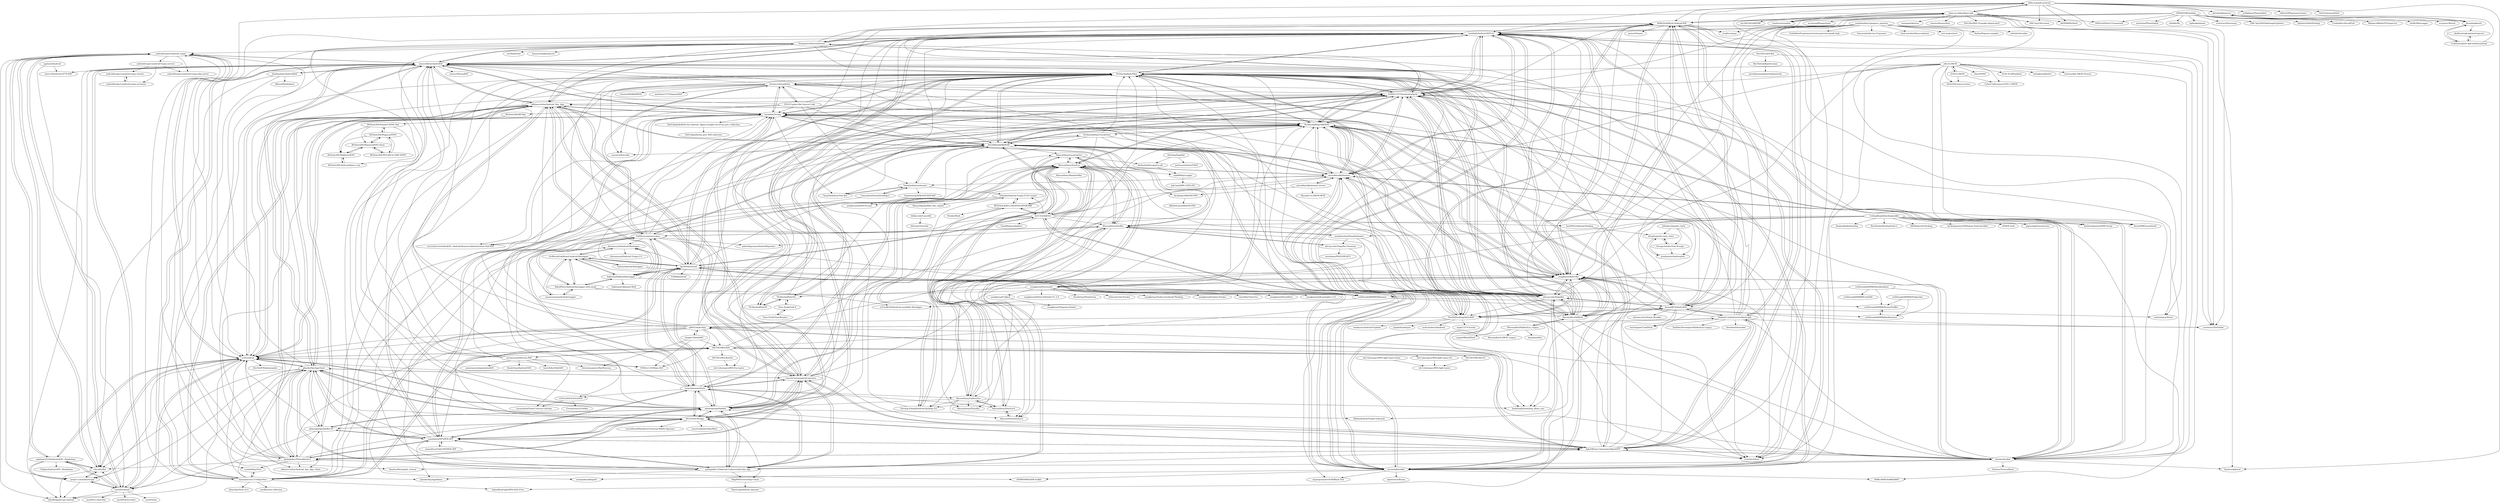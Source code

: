 digraph G {
"M4sc3r4n0/Evil-Droid" -> "dana-at-cp/backdoor-apk"
"M4sc3r4n0/Evil-Droid" -> "screetsec/TheFatRat" ["e"=1]
"M4sc3r4n0/Evil-Droid" -> "jbreed/apkinjector"
"M4sc3r4n0/Evil-Droid" -> "AhMyth/AhMyth-Android-RAT"
"M4sc3r4n0/Evil-Droid" -> "jbreed/apkwash"
"M4sc3r4n0/Evil-Droid" -> "r00t-3xp10it/venom" ["e"=1]
"M4sc3r4n0/Evil-Droid" -> "prbhtkumr/PhoneSploit" ["e"=1]
"M4sc3r4n0/Evil-Droid" -> "EntySec/Ghost" ["e"=1]
"M4sc3r4n0/Evil-Droid" -> "oddcod3/Phantom-Evasion" ["e"=1]
"M4sc3r4n0/Evil-Droid" -> "wishihab/Android-RATList"
"M4sc3r4n0/Evil-Droid" -> "LionSec/xerosploit" ["e"=1]
"M4sc3r4n0/Evil-Droid" -> "AdrMXR/KitHack" ["e"=1]
"M4sc3r4n0/Evil-Droid" -> "Hax4us/Apkmod" ["e"=1]
"M4sc3r4n0/Evil-Droid" -> "Hax4us/Metasploit_termux" ["e"=1]
"M4sc3r4n0/Evil-Droid" -> "Veil-Framework/Veil" ["e"=1]
"ScRiPt1337/Teardroid-phprat" -> "Th30neAnd0nly/AIRAVAT"
"ScRiPt1337/Teardroid-phprat" -> "Th30neAnd0nly/Ohm"
"ScRiPt1337/Teardroid-phprat" -> "swagkarna/Rafel-Rat"
"ScRiPt1337/Teardroid-phprat" -> "BotolMehedi/BDROID"
"ScRiPt1337/Teardroid-phprat" -> "shivaya-dav/DogeRat"
"ScRiPt1337/Teardroid-phprat" -> "bmshifat/TecSpy"
"ScRiPt1337/Teardroid-phprat" -> "Morsmalleo/AhMyth"
"ScRiPt1337/Teardroid-phprat" -> "wishihab/Android-RATList"
"ScRiPt1337/Teardroid-phprat" -> "Hax4us/haxRat"
"ScRiPt1337/Teardroid-phprat" -> "kp300/shotdroid"
"ScRiPt1337/Teardroid-phprat" -> "CanciuCostin/android-spyware"
"ScRiPt1337/Teardroid-phprat" -> "jxroot/adbwebkit"
"ScRiPt1337/Teardroid-phprat" -> "anirudhmalik/xhunter"
"ScRiPt1337/Teardroid-phprat" -> "abhinavsuthar/Android_Spy_App"
"ScRiPt1337/Teardroid-phprat" -> "mwsrc/BetterAndroRAT"
"abhinavsuthar/Android_Spy_App" -> "ranaaditya/SPYZIER-APP"
"abhinavsuthar/Android_Spy_App" -> "ghazikr/SpyAppClient"
"abhinavsuthar/Android_Spy_App" -> "adonespitogo/AdoBot"
"abhinavsuthar/Android_Spy_App" -> "globalpolicy/PhoneMonitor"
"abhinavsuthar/Android_Spy_App" -> "patanjalikr13/Android-Undetectable-Spy-App"
"abhinavsuthar/Android_Spy_App" -> "CanciuCostin/android-spyware"
"abhinavsuthar/Android_Spy_App" -> "m301/rdroid"
"abhinavsuthar/Android_Spy_App" -> "adonespitogo/AdoBot-IO"
"abhinavsuthar/Android_Spy_App" -> "M1Lr05/IsTheApp"
"abhinavsuthar/Android_Spy_App" -> "mwsrc/BetterAndroRAT"
"abhinavsuthar/Android_Spy_App" -> "XploitWizer-Community/XploitSPY"
"abhinavsuthar/Android_Spy_App" -> "wishihab/Android-RATList"
"abhinavsuthar/Android_Spy_App" -> "muneebwanee/Dash"
"abhinavsuthar/Android_Spy_App" -> "abhinavsuthar/Android_Spy_App_Client"
"abhinavsuthar/Android_Spy_App" -> "bmshifat/TecSpy"
"The404Hacking/AndroRAT" -> "wishihab/Android-RATList"
"The404Hacking/AndroRAT" -> "karma9874/AndroRAT"
"The404Hacking/AndroRAT" -> "swagkarna/Rafel-Rat"
"The404Hacking/AndroRAT" -> "mwsrc/BetterAndroRAT"
"The404Hacking/AndroRAT" -> "AhMyth/AhMyth-Android-RAT"
"The404Hacking/AndroRAT" -> "DesignativeDave/androrat"
"The404Hacking/AndroRAT" -> "Th30neAnd0nly/Ohm"
"The404Hacking/AndroRAT" -> "sundaysec/Android-Exploits" ["e"=1]
"The404Hacking/AndroRAT" -> "jaykali/hackerpro" ["e"=1]
"The404Hacking/AndroRAT" -> "anirudhmalik/xhunter"
"The404Hacking/AndroRAT" -> "EntySec/Ghost" ["e"=1]
"The404Hacking/AndroRAT" -> "noob-hackers/hacklock" ["e"=1]
"The404Hacking/AndroRAT" -> "tegal1337/CiLocks" ["e"=1]
"The404Hacking/AndroRAT" -> "m301/rdroid"
"The404Hacking/AndroRAT" -> "Th30neAnd0nly/AIRAVAT"
"wishihab/Android-RATList" -> "mwsrc/BetterAndroRAT"
"wishihab/Android-RATList" -> "swagkarna/Rafel-Rat"
"wishihab/Android-RATList" -> "AhMyth/AhMyth-Android-RAT"
"wishihab/Android-RATList" -> "The404Hacking/AndroRAT"
"wishihab/Android-RATList" -> "adonespitogo/AdoBot"
"wishihab/Android-RATList" -> "abhinavsuthar/Android_Spy_App"
"wishihab/Android-RATList" -> "ScRiPt1337/Teardroid-phprat"
"wishihab/Android-RATList" -> "Th30neAnd0nly/Ohm"
"wishihab/Android-RATList" -> "Th30neAnd0nly/AIRAVAT"
"wishihab/Android-RATList" -> "shivaya-dav/DogeRat"
"wishihab/Android-RATList" -> "karma9874/AndroRAT"
"wishihab/Android-RATList" -> "DesignativeDave/androrat"
"wishihab/Android-RATList" -> "anirudhmalik/xhunter"
"wishihab/Android-RATList" -> "XploitWizer-Community/XploitSPY"
"wishihab/Android-RATList" -> "m301/rdroid"
"cymilad/SpyNote" -> "hamzaharoon1314/SpyNote"
"patanjalikr13/Android-Undetectable-Spy-App" -> "ranaaditya/SPYZIER-APP"
"patanjalikr13/Android-Undetectable-Spy-App" -> "ghazikr/SpyAppClient"
"patanjalikr13/Android-Undetectable-Spy-App" -> "abhinavsuthar/Android_Spy_App"
"patanjalikr13/Android-Undetectable-Spy-App" -> "globalpolicy/PhoneMonitor"
"patanjalikr13/Android-Undetectable-Spy-App" -> "ghazikr/SpyAppAdmin"
"patanjalikr13/Android-Undetectable-Spy-App" -> "M1Lr05/IsTheApp"
"patanjalikr13/Android-Undetectable-Spy-App" -> "CanciuCostin/android-spyware"
"patanjalikr13/Android-Undetectable-Spy-App" -> "adonespitogo/AdoBot"
"patanjalikr13/Android-Undetectable-Spy-App" -> "muneebwanee/Dash"
"patanjalikr13/Android-Undetectable-Spy-App" -> "00aj99/NocturneSpy-Client"
"patanjalikr13/Android-Undetectable-Spy-App" -> "XploitWizer-Community/XploitSPY"
"patanjalikr13/Android-Undetectable-Spy-App" -> "bmshifat/TecSpy"
"M1Lr05/IsTheApp" -> "adonespitogo/AdoBot"
"M1Lr05/IsTheApp" -> "adonespitogo/AdoBot-IO"
"M1Lr05/IsTheApp" -> "ranaaditya/SPYZIER-APP"
"M1Lr05/IsTheApp" -> "abhinavsuthar/Android_Spy_App"
"M1Lr05/IsTheApp" -> "CanciuCostin/android-spyware"
"M1Lr05/IsTheApp" -> "patanjalikr13/Android-Undetectable-Spy-App"
"M1Lr05/IsTheApp" -> "globalpolicy/PhoneMonitor"
"M1Lr05/IsTheApp" -> "muneebwanee/Dash"
"M1Lr05/IsTheApp" -> "ghazikr/SpyAppClient"
"M1Lr05/IsTheApp" -> "00aj99/NocturneSpy-Client"
"M1Lr05/IsTheApp" -> "AbyssalArmy/SmsEye"
"M1Lr05/IsTheApp" -> "secret0truth0hackers/Universal-Mobile-Spyware" ["e"=1]
"M1Lr05/IsTheApp" -> "wishihab/Android-RATList"
"M1Lr05/IsTheApp" -> "mauricelambert/SpyWare" ["e"=1]
"M1Lr05/IsTheApp" -> "mwsrc/BetterAndroRAT"
"ibrahimbalic/AndroidRAT" -> "mwsrc/BetterAndroRAT"
"ibrahimbalic/AndroidRAT" -> "ilikenwf/DarkAgent" ["e"=1]
"ibrahimbalic/AndroidRAT" -> "cymilad/SpyNote"
"ibrahimbalic/AndroidRAT" -> "c4wrd/LaRat"
"ranaaditya/Child-SPYZIER-APP" -> "ranaaditya/SPYZIER-APP"
"IceWreck/LokiBoard-Android-Keylogger" -> "RahulPalve/Android-keylogger-with-email"
"IceWreck/LokiBoard-Android-Keylogger" -> "bshu2/Android-Keylogger"
"IceWreck/LokiBoard-Android-Keylogger" -> "hakistan/HakistanKeylogger"
"IceWreck/LokiBoard-Android-Keylogger" -> "maemresen/android-keylogger"
"IceWreck/LokiBoard-Android-Keylogger" -> "shivamsuyal/Android-Keylogger"
"IceWreck/LokiBoard-Android-Keylogger" -> "kp300/shotdroid"
"IceWreck/LokiBoard-Android-Keylogger" -> "evilthreads669966/Skimmer"
"globalpolicy/PhoneMonitor" -> "abhinavsuthar/Android_Spy_App"
"globalpolicy/PhoneMonitor" -> "ranaaditya/SPYZIER-APP"
"globalpolicy/PhoneMonitor" -> "patanjalikr13/Android-Undetectable-Spy-App"
"globalpolicy/PhoneMonitor" -> "ghazikr/SpyAppClient"
"globalpolicy/PhoneMonitor" -> "mwsrc/BetterAndroRAT"
"globalpolicy/PhoneMonitor" -> "adonespitogo/AdoBot"
"globalpolicy/PhoneMonitor" -> "m301/rdroid"
"globalpolicy/PhoneMonitor" -> "M1Lr05/IsTheApp"
"globalpolicy/PhoneMonitor" -> "XploitWizer-Community/XploitSPY"
"globalpolicy/PhoneMonitor" -> "cymilad/SpyNote"
"globalpolicy/PhoneMonitor" -> "androidtrojan1/android_trojan"
"globalpolicy/PhoneMonitor" -> "c4wrd/LaRat"
"globalpolicy/PhoneMonitor" -> "adonespitogo/AdoBot-IO"
"globalpolicy/PhoneMonitor" -> "bmshifat/TecSpy"
"globalpolicy/PhoneMonitor" -> "abhinavsuthar/Android_Spy_App_Client"
"RexTheGod/A-Rat" -> "Hax4us/haxRat"
"RexTheGod/A-Rat" -> "mwsrc/BetterAndroRAT"
"RexTheGod/A-Rat" -> "RexTheGod/hacktronian"
"honglvt/TalentRAT" -> "NYAN-x-CAT/Mass-RAT" ["e"=1]
"honglvt/TalentRAT" -> "qH0sT/AndroSpy"
"honglvt/TalentRAT" -> "R47DEV/WH-RAT"
"honglvt/TalentRAT" -> "therealsunjester/RatMuseum"
"ghazikr/SpyAppClient" -> "abhinavsuthar/Android_Spy_App"
"ghazikr/SpyAppClient" -> "ranaaditya/SPYZIER-APP"
"ghazikr/SpyAppClient" -> "ghazikr/SpyAppAdmin"
"ghazikr/SpyAppClient" -> "patanjalikr13/Android-Undetectable-Spy-App"
"ghazikr/SpyAppClient" -> "mwsrc/BetterAndroRAT"
"ghazikr/SpyAppClient" -> "globalpolicy/PhoneMonitor"
"ghazikr/SpyAppClient" -> "m301/rdroid"
"ghazikr/SpyAppClient" -> "androidtrojan1/android_trojan"
"ghazikr/SpyAppClient" -> "adonespitogo/AdoBot"
"ghazikr/SpyAppClient" -> "CanciuCostin/android-spyware"
"ghazikr/SpyAppClient" -> "XploitWizer-Community/XploitSPY"
"ghazikr/SpyAppClient" -> "c4wrd/LaRat"
"ghazikr/SpyAppClient" -> "nyx0/Dendroid"
"ghazikr/SpyAppClient" -> "project-columbus/trojan"
"ghazikr/SpyAppClient" -> "adonespitogo/AdoBot-IO"
"RexTheGod/hacktronian" -> "permikomnaskaltara/debiantools"
"00aj99/NocturneSpy-Client" -> "TheoLong/Android_spyware"
"karma9874/AndroRAT" -> "swagkarna/Rafel-Rat"
"karma9874/AndroRAT" -> "AhMyth/AhMyth-Android-RAT"
"karma9874/AndroRAT" -> "The404Hacking/AndroRAT"
"karma9874/AndroRAT" -> "EntySec/Ghost" ["e"=1]
"karma9874/AndroRAT" -> "screetsec/TheFatRat" ["e"=1]
"karma9874/AndroRAT" -> "shivaya-dav/DogeRat"
"karma9874/AndroRAT" -> "wishihab/Android-RATList"
"karma9874/AndroRAT" -> "nathanlopez/Stitch" ["e"=1]
"karma9874/AndroRAT" -> "Th30neAnd0nly/Ohm"
"karma9874/AndroRAT" -> "Th30neAnd0nly/AIRAVAT"
"karma9874/AndroRAT" -> "ScRiPt1337/Teardroid-phprat"
"karma9874/AndroRAT" -> "Morsmalleo/AhMyth"
"karma9874/AndroRAT" -> "techchipnet/CamPhish" ["e"=1]
"karma9874/AndroRAT" -> "ShadowCorpIndustries/SpotLight"
"karma9874/AndroRAT" -> "ultrasecurity/Storm-Breaker" ["e"=1]
"hamzaharoon1314/SpyNote" -> "mwsrc/BetterAndroRAT"
"hamzaharoon1314/SpyNote" -> "bmshifat/TecSpy"
"hamzaharoon1314/SpyNote" -> "cymilad/SpyNote"
"hamzaharoon1314/SpyNote" -> "mstfknn/rat-collection"
"hamzaharoon1314/SpyNote" -> "Th30neAnd0nly/Ohm"
"hamzaharoon1314/SpyNote" -> "4btin/SpyNote-v6.4"
"hamzaharoon1314/SpyNote" -> "m301/rdroid"
"hamzaharoon1314/SpyNote" -> "R47DEV/WH-RAT"
"hamzaharoon1314/SpyNote" -> "BotolMehedi/BDROID"
"hamzaharoon1314/SpyNote" -> "SaherBlueEagle/XPR-2020-Free"
"hamzaharoon1314/SpyNote" -> "androidtrojan1/android_trojan"
"hamzaharoon1314/SpyNote" -> "ScRiPt1337/Teardroid-phprat"
"hamzaharoon1314/SpyNote" -> "Th30neAnd0nly/AIRAVAT"
"hamzaharoon1314/SpyNote" -> "kp300/shotdroid"
"hamzaharoon1314/SpyNote" -> "ghazikr/SpyAppClient"
"anirudhmalik/xhunter" -> "anirudhmalik/xhunter-server"
"anirudhmalik/xhunter" -> "Th30neAnd0nly/AIRAVAT"
"anirudhmalik/xhunter" -> "Th30neAnd0nly/Ohm"
"anirudhmalik/xhunter" -> "shivaya-dav/DogeRat"
"anirudhmalik/xhunter" -> "swagkarna/Rafel-Rat"
"anirudhmalik/xhunter" -> "AbyssalArmy/SmsEye"
"anirudhmalik/xhunter" -> "BotolMehedi/BDROID"
"anirudhmalik/xhunter" -> "ScRiPt1337/Teardroid-phprat"
"anirudhmalik/xhunter" -> "jxroot/adbwebkit"
"anirudhmalik/xhunter" -> "wishihab/Android-RATList"
"anirudhmalik/xhunter" -> "Hax4us/haxRat"
"anirudhmalik/xhunter" -> "bmshifat/TecSpy"
"anirudhmalik/xhunter" -> "Devang-Solanki/android-hacking-101"
"anirudhmalik/xhunter" -> "The404Hacking/AndroRAT"
"anirudhmalik/xhunter" -> "TeamDarkAnon/xhunter"
"ShadowCorpIndustries/SpotLight" -> "XploitWizer-Community/XploitSPY"
"ShadowCorpIndustries/SpotLight" -> "AhMyth/AhMyth-Android-RAT"
"ShadowCorpIndustries/SpotLight" -> "EntySec/Ghost" ["e"=1]
"ShadowCorpIndustries/SpotLight" -> "karma9874/AndroRAT"
"ShadowCorpIndustries/SpotLight" -> "Hax4us/haxRat"
"ShadowCorpIndustries/SpotLight" -> "swagkarna/Rafel-Rat"
"ShadowCorpIndustries/SpotLight" -> "qH0sT/AndroSpy"
"ShadowCorpIndustries/SpotLight" -> "wishihab/Android-RATList"
"ShadowCorpIndustries/SpotLight" -> "Th30neAnd0nly/Ohm"
"ShadowCorpIndustries/SpotLight" -> "ScRiPt1337/Teardroid-phprat"
"ShadowCorpIndustries/SpotLight" -> "DarkSecDevelopers/HiddenEye-Legacy" ["e"=1]
"ShadowCorpIndustries/SpotLight" -> "techchipnet/CamPhish" ["e"=1]
"ShadowCorpIndustries/SpotLight" -> "screetsec/TheFatRat" ["e"=1]
"ShadowCorpIndustries/SpotLight" -> "thewhiteh4t/seeker" ["e"=1]
"ShadowCorpIndustries/SpotLight" -> "M4sc3r4n0/Evil-Droid"
"Hax4us/haxRat" -> "Hax4us/Apkmod" ["e"=1]
"Hax4us/haxRat" -> "mwsrc/BetterAndroRAT"
"Hax4us/haxRat" -> "ScRiPt1337/Teardroid-phprat"
"Hax4us/haxRat" -> "Th30neAnd0nly/Ohm"
"Hax4us/haxRat" -> "Hax4us/TermuxBlack" ["e"=1]
"Hax4us/haxRat" -> "swagkarna/Rafel-Rat"
"Hax4us/haxRat" -> "XploitWizer-Community/XploitSPY"
"Hax4us/haxRat" -> "Th30neAnd0nly/AIRAVAT"
"Hax4us/haxRat" -> "Hax4us/Metasploit_termux" ["e"=1]
"Hax4us/haxRat" -> "anirudhmalik/xhunter"
"Hax4us/haxRat" -> "wishihab/Android-RATList"
"Hax4us/haxRat" -> "bmshifat/TecSpy"
"Hax4us/haxRat" -> "m301/rdroid"
"Hax4us/haxRat" -> "R47DEV/WH-RAT"
"Hax4us/haxRat" -> "jxroot/adbwebkit"
"erfan4lx/Android-Trojan-FUD-Crypter" -> "attakercyebr/RAT-Private"
"erfan4lx/Android-Trojan-FUD-Crypter" -> "BYTEHACKING-CREATIVE/SPYBOMB"
"erfan4lx/Android-Trojan-FUD-Crypter" -> "BinaryHijacke/Red_Hat_exploit"
"ranaaditya/SPYZIER-APP" -> "patanjalikr13/Android-Undetectable-Spy-App"
"ranaaditya/SPYZIER-APP" -> "abhinavsuthar/Android_Spy_App"
"ranaaditya/SPYZIER-APP" -> "ghazikr/SpyAppClient"
"ranaaditya/SPYZIER-APP" -> "ranaaditya/Child-SPYZIER-APP"
"ranaaditya/SPYZIER-APP" -> "M1Lr05/IsTheApp"
"ranaaditya/SPYZIER-APP" -> "CanciuCostin/android-spyware"
"ranaaditya/SPYZIER-APP" -> "globalpolicy/PhoneMonitor"
"ranaaditya/SPYZIER-APP" -> "muneebwanee/Dash"
"ranaaditya/SPYZIER-APP" -> "adonespitogo/AdoBot"
"ranaaditya/SPYZIER-APP" -> "bmshifat/TecSpy"
"ranaaditya/SPYZIER-APP" -> "ghazikr/SpyAppAdmin"
"ranaaditya/SPYZIER-APP" -> "Th30neAnd0nly/Ohm"
"ranaaditya/SPYZIER-APP" -> "mwsrc/BetterAndroRAT"
"ranaaditya/SPYZIER-APP" -> "XploitWizer-Community/XploitSPY"
"ranaaditya/SPYZIER-APP" -> "adonespitogo/AdoBot-IO"
"CanciuCostin/android-spyware" -> "adonespitogo/AdoBot"
"CanciuCostin/android-spyware" -> "abhinavsuthar/Android_Spy_App"
"CanciuCostin/android-spyware" -> "ranaaditya/SPYZIER-APP"
"CanciuCostin/android-spyware" -> "muneebwanee/Dash"
"CanciuCostin/android-spyware" -> "Th30neAnd0nly/Ohm"
"CanciuCostin/android-spyware" -> "M1Lr05/IsTheApp"
"CanciuCostin/android-spyware" -> "bmshifat/TecSpy"
"CanciuCostin/android-spyware" -> "XploitWizer-Community/XploitSPY"
"CanciuCostin/android-spyware" -> "ScRiPt1337/Teardroid-phprat"
"CanciuCostin/android-spyware" -> "ghazikr/SpyAppClient"
"CanciuCostin/android-spyware" -> "patanjalikr13/Android-Undetectable-Spy-App"
"CanciuCostin/android-spyware" -> "swagkarna/Rafel-Rat"
"CanciuCostin/android-spyware" -> "wishihab/Android-RATList"
"CanciuCostin/android-spyware" -> "Th30neAnd0nly/AIRAVAT"
"CanciuCostin/android-spyware" -> "anirudhmalik/xhunter"
"R47DEV/WH-RAT" -> "m301/rdroid"
"R47DEV/WH-RAT" -> "wh-Cyberspace/WH-ApkCrypter-V2"
"R47DEV/WH-RAT" -> "SaherBlueEagle/XPR-2020-Free"
"R47DEV/WH-RAT" -> "mwsrc/BetterAndroRAT"
"R47DEV/WH-RAT" -> "Th30neAnd0nly/Ohm"
"R47DEV/WH-RAT" -> "R47DEV/WH-BotNet"
"R47DEV/WH-RAT" -> "wh-Cyberspace/WH-Encryptor"
"R47DEV/WH-RAT" -> "hamzaharoon1314/SpyNote"
"R47DEV/WH-RAT" -> "R47DEV/Wh-Rat-V2"
"R47DEV/WH-RAT" -> "im-hanzou/Arbitrium-RAT"
"RahulPalve/Android-keylogger-with-email" -> "evilthreads669966/Skimmer"
"RahulPalve/Android-keylogger-with-email" -> "hakistan/HakistanKeylogger"
"RahulPalve/Android-keylogger-with-email" -> "IceWreck/LokiBoard-Android-Keylogger"
"RahulPalve/Android-keylogger-with-email" -> "NullPounce/pounce-keys"
"RahulPalve/Android-keylogger-with-email" -> "n37sn4k3/Android-Accessibility-Keylogger"
"RahulPalve/Android-keylogger-with-email" -> "maemresen/android-keylogger"
"R47DEV/WH-BotNet" -> "wh-Cyberspace/WH-Encryptor"
"XploitWizer-Community/XploitSPY" -> "abhinavsuthar/Android_Spy_App"
"XploitWizer-Community/XploitSPY" -> "ShadowCorpIndustries/SpotLight"
"XploitWizer-Community/XploitSPY" -> "CanciuCostin/android-spyware"
"XploitWizer-Community/XploitSPY" -> "Hax4us/haxRat"
"XploitWizer-Community/XploitSPY" -> "ghazikr/SpyAppClient"
"XploitWizer-Community/XploitSPY" -> "Th30neAnd0nly/Ohm"
"XploitWizer-Community/XploitSPY" -> "mwsrc/BetterAndroRAT"
"XploitWizer-Community/XploitSPY" -> "wishihab/Android-RATList"
"XploitWizer-Community/XploitSPY" -> "ranaaditya/SPYZIER-APP"
"XploitWizer-Community/XploitSPY" -> "globalpolicy/PhoneMonitor"
"XploitWizer-Community/XploitSPY" -> "qH0sT/AndroSpy"
"XploitWizer-Community/XploitSPY" -> "swagkarna/Rafel-Rat"
"XploitWizer-Community/XploitSPY" -> "ScRiPt1337/Teardroid-phprat"
"XploitWizer-Community/XploitSPY" -> "EntySec/Ghost" ["e"=1]
"XploitWizer-Community/XploitSPY" -> "adonespitogo/AdoBot"
"qqshow/dendroid" -> "nyx0/Dendroid"
"qqshow/dendroid" -> "mwsrc/Dendroid-HTTP-RAT" ["e"=1]
"saksham2410/Android-RAT---Hawkshaw" -> "project-columbus/trojan"
"saksham2410/Android-RAT---Hawkshaw" -> "c4wrd/LaRat"
"saksham2410/Android-RAT---Hawkshaw" -> "m301/rdroid"
"saksham2410/Android-RAT---Hawkshaw" -> "nyx0/Dendroid"
"saksham2410/Android-RAT---Hawkshaw" -> "JohnReagan/i-spy-android"
"saksham2410/Android-RAT---Hawkshaw" -> "Ch0pin/Android-RAT---Hawkshaw"
"saksham2410/Android-RAT---Hawkshaw" -> "androidtrojan1/android_trojan"
"qH0sT/AndroSpy" -> "NYAN-x-CAT/Mass-RAT" ["e"=1]
"qH0sT/AndroSpy" -> "m301/rdroid"
"qH0sT/AndroSpy" -> "XploitWizer-Community/XploitSPY"
"qH0sT/AndroSpy" -> "mwsrc/BetterAndroRAT"
"qH0sT/AndroSpy" -> "abhinavsuthar/Android_Spy_App"
"qH0sT/AndroSpy" -> "ranaaditya/SPYZIER-APP"
"qH0sT/AndroSpy" -> "R47DEV/WH-RAT"
"qH0sT/AndroSpy" -> "Th30neAnd0nly/Ohm"
"qH0sT/AndroSpy" -> "wishihab/Android-RATList"
"qH0sT/AndroSpy" -> "honglvt/TalentRAT"
"qH0sT/AndroSpy" -> "swagkarna/Rafel-Rat"
"qH0sT/AndroSpy" -> "Hax4us/haxRat"
"qH0sT/AndroSpy" -> "globalpolicy/PhoneMonitor"
"qH0sT/AndroSpy" -> "ScRiPt1337/Teardroid-phprat"
"qH0sT/AndroSpy" -> "ShadowCorpIndustries/SpotLight"
"hakistan/HakistanKeylogger" -> "hakistan/Lokiboard-Mod"
"hakistan/HakistanKeylogger" -> "shivamsuyal/Android-Keylogger"
"hakistan/HakistanKeylogger" -> "evilthreads669966/Skimmer"
"hakistan/HakistanKeylogger" -> "RahulPalve/Android-keylogger-with-email"
"hakistan/HakistanKeylogger" -> "NullPounce/pounce-keys"
"hakistan/HakistanKeylogger" -> "IceWreck/LokiBoard-Android-Keylogger"
"hakistan/HakistanKeylogger" -> "kp300/shotdroid"
"evilthreads669966/Skimmer" -> "evilthreads669966/DrawerSniffer"
"evilthreads669966/Skimmer" -> "n37sn4k3/Android-Accessibility-Keylogger"
"evilthreads669966/Skimmer" -> "evilthreads669966/Jackhammer"
"heet9022/Android-Hacking" -> "drygdryg/wifi_tools_static"
"wh-Cyberspace/WH-ApkCrypter-linux" -> "wh-Cyberspace/WH-ApkCrypter"
"jithinkc22j/andro_hack" -> "Avenge-hacker/Tool-Avenge"
"jithinkc22j/andro_hack" -> "drygdryg/wifi_tools_static"
"jithinkc22j/andro_hack" -> "prashantmi/Androsploit"
"wh-Cyberspace/WH-ApkCrypter-V2" -> "wh-Cyberspace/WH-ApkCrypter"
"drygdryg/wifi_tools_static" -> "prashantmi/Androsploit"
"drygdryg/wifi_tools_static" -> "Avenge-hacker/Tool-Avenge"
"swagkarna/Rafel-Rat" -> "Th30neAnd0nly/Ohm"
"swagkarna/Rafel-Rat" -> "Th30neAnd0nly/AIRAVAT"
"swagkarna/Rafel-Rat" -> "shivaya-dav/DogeRat"
"swagkarna/Rafel-Rat" -> "ScRiPt1337/Teardroid-phprat"
"swagkarna/Rafel-Rat" -> "karma9874/AndroRAT"
"swagkarna/Rafel-Rat" -> "wishihab/Android-RATList"
"swagkarna/Rafel-Rat" -> "anirudhmalik/xhunter"
"swagkarna/Rafel-Rat" -> "Morsmalleo/AhMyth"
"swagkarna/Rafel-Rat" -> "AhMyth/AhMyth-Android-RAT"
"swagkarna/Rafel-Rat" -> "EntySec/Ghost" ["e"=1]
"swagkarna/Rafel-Rat" -> "swagkarna/Nivistealer"
"swagkarna/Rafel-Rat" -> "The404Hacking/AndroRAT"
"swagkarna/Rafel-Rat" -> "jxroot/adbwebkit"
"swagkarna/Rafel-Rat" -> "BotolMehedi/BDROID"
"swagkarna/Rafel-Rat" -> "Hax4us/haxRat"
"Th30neAnd0nly/PI" -> "Th30neAnd0nly/Ohm"
"Th30neAnd0nly/PI" -> "Th30neAnd0nly/Psi"
"Th30neAnd0nly/Ohm" -> "Th30neAnd0nly/AIRAVAT"
"Th30neAnd0nly/Ohm" -> "swagkarna/Rafel-Rat"
"Th30neAnd0nly/Ohm" -> "ScRiPt1337/Teardroid-phprat"
"Th30neAnd0nly/Ohm" -> "bmshifat/TecSpy"
"Th30neAnd0nly/Ohm" -> "BotolMehedi/BDROID"
"Th30neAnd0nly/Ohm" -> "jxroot/adbwebkit"
"Th30neAnd0nly/Ohm" -> "anirudhmalik/xhunter"
"Th30neAnd0nly/Ohm" -> "shivaya-dav/DogeRat"
"Th30neAnd0nly/Ohm" -> "mwsrc/BetterAndroRAT"
"Th30neAnd0nly/Ohm" -> "Th30neAnd0nly/PI"
"Th30neAnd0nly/Ohm" -> "Tomiwa-Ot/moukthar"
"Th30neAnd0nly/Ohm" -> "CanciuCostin/android-spyware"
"Th30neAnd0nly/Ohm" -> "Morsmalleo/AhMyth"
"Th30neAnd0nly/Ohm" -> "wishihab/Android-RATList"
"Th30neAnd0nly/Ohm" -> "kp300/shotdroid"
"Morsmalleo/HiddenEye_Legacy" -> "Morsmalleo/AhMyth"
"Morsmalleo/HiddenEye_Legacy" -> "Morsmalleo/L3MON_Legacy"
"Morsmalleo/HiddenEye_Legacy" -> "hanshaze/fish"
"Morsmalleo/HiddenEye_Legacy" -> "yangr0/BlackPhish" ["e"=1]
"kp300/shotdroid" -> "NullPounce/pounce-keys"
"kp300/shotdroid" -> "IceWreck/LokiBoard-Android-Keylogger"
"kp300/shotdroid" -> "hakistan/HakistanKeylogger"
"kp300/shotdroid" -> "Th30neAnd0nly/Ohm"
"kp300/shotdroid" -> "jxroot/adbwebkit"
"kp300/shotdroid" -> "ScRiPt1337/Teardroid-phprat"
"kp300/shotdroid" -> "0x1CA3/AdbNet"
"kp300/shotdroid" -> "shivamsuyal/Android-Keylogger"
"kp300/shotdroid" -> "F4dl0/keydroid" ["e"=1]
"kp300/shotdroid" -> "muneebwanee/Dash"
"kp300/shotdroid" -> "evilthreads669966/Skimmer"
"kp300/shotdroid" -> "swagkarna/Rafel-Rat"
"kp300/shotdroid" -> "bmshifat/TecSpy"
"kp300/shotdroid" -> "BotolMehedi/BDROID"
"kp300/shotdroid" -> "hamzaharoon1314/SpyNote"
"jonathandata1/pegasus_spyware" -> "9aylas/Pegasus-samples" ["e"=1]
"jonathandata1/pegasus_spyware" -> "ed3ath/cbtracker" ["e"=1]
"jonathandata1/pegasus_spyware" -> "adonespitogo/AdoBot"
"jonathandata1/pegasus_spyware" -> "CanciuCostin/android-spyware"
"jonathandata1/pegasus_spyware" -> "wishihab/Android-RATList"
"jonathandata1/pegasus_spyware" -> "ScRiPt1337/Teardroid-phprat"
"jonathandata1/pegasus_spyware" -> "swagkarna/Rafel-Rat"
"jonathandata1/pegasus_spyware" -> "MinhasKamal/TrojanCockroach" ["e"=1]
"jonathandata1/pegasus_spyware" -> "ForbiddenProgrammer/conti-pentester-guide-leak" ["e"=1]
"jonathandata1/pegasus_spyware" -> "EntySec/Ghost" ["e"=1]
"jonathandata1/pegasus_spyware" -> "Satsuoni/widevine-l3-guesser" ["e"=1]
"jonathandata1/pegasus_spyware" -> "timb-machine/linux-malware" ["e"=1]
"jonathandata1/pegasus_spyware" -> "screetsec/TheFatRat" ["e"=1]
"jonathandata1/pegasus_spyware" -> "karma9874/AndroRAT"
"jonathandata1/pegasus_spyware" -> "mvt-project/mvt" ["e"=1]
"0x1CA3/AdbNet" -> "BYTEHACKING-CREATIVE/SPYBOMB"
"0x1CA3/AdbNet" -> "jxroot/adbwebkit"
"0x1CA3/AdbNet" -> "mesquidar/adbsploit" ["e"=1]
"0x1CA3/AdbNet" -> "ASHWIN990/ADB-Toolkit" ["e"=1]
"0x1CA3/AdbNet" -> "BotolMehedi/BDROID"
"0x1CA3/AdbNet" -> "AbyssalArmy/SmsEye"
"0x1CA3/AdbNet" -> "Th30neAnd0nly/Ohm"
"0x1CA3/AdbNet" -> "kp300/shotdroid"
"0x1CA3/AdbNet" -> "erfan4lx/Android-Trojan-FUD-Crypter"
"0x1CA3/AdbNet" -> "AbyssalArmy/ZenRat"
"0x1CA3/AdbNet" -> "FazalMahmood/ghost" ["e"=1]
"0x1CA3/AdbNet" -> "anirudhmalik/xhunter"
"0x1CA3/AdbNet" -> "mrprogrammer2938/Black-Tool" ["e"=1]
"0x1CA3/AdbNet" -> "heet9022/Android-Hacking"
"0x1CA3/AdbNet" -> "Th30neAnd0nly/AIRAVAT"
"muneebwanee/Dash" -> "ranaaditya/SPYZIER-APP"
"muneebwanee/Dash" -> "abhinavsuthar/Android_Spy_App"
"muneebwanee/Dash" -> "CanciuCostin/android-spyware"
"muneebwanee/Dash" -> "AbyssalArmy/SmsEye"
"muneebwanee/Dash" -> "adonespitogo/AdoBot"
"muneebwanee/Dash" -> "AbyssalArmy/SmsEye2"
"muneebwanee/Dash" -> "patanjalikr13/Android-Undetectable-Spy-App"
"muneebwanee/Dash" -> "EAGLERAT/EAGLERAT"
"muneebwanee/Dash" -> "kp300/shotdroid"
"muneebwanee/Dash" -> "NullPounce/pounce-keys"
"muneebwanee/Dash" -> "Th30neAnd0nly/Ohm"
"muneebwanee/Dash" -> "M1Lr05/IsTheApp"
"muneebwanee/Dash" -> "bmshifat/TecSpy"
"muneebwanee/Dash" -> "AbyssalArmy/GalleryEye"
"muneebwanee/Dash" -> "Th30neAnd0nly/AIRAVAT"
"BYTEHACKING-CREATIVE/SPYBOMB" -> "erfan4lx/Android-Trojan-FUD-Crypter"
"BYTEHACKING-CREATIVE/SPYBOMB" -> "0x1CA3/AdbNet"
"BYTEHACKING-CREATIVE/SPYBOMB" -> "Devang-Solanki/android-hacking-101"
"BYTEHACKING-CREATIVE/SPYBOMB" -> "AbyssalArmy/SmsEye"
"BYTEHACKING-CREATIVE/SPYBOMB" -> "Sloobot/Bark" ["e"=1]
"Toxic-Noob/ToxicBomber" -> "Toxic-Noob/Link-X"
"jxroot/adbwebkit" -> "Th30neAnd0nly/Ohm"
"jxroot/adbwebkit" -> "0x1CA3/AdbNet"
"jxroot/adbwebkit" -> "BotolMehedi/BDROID"
"jxroot/adbwebkit" -> "swagkarna/Rafel-Rat"
"jxroot/adbwebkit" -> "mesquidar/adbsploit" ["e"=1]
"jxroot/adbwebkit" -> "Th30neAnd0nly/AIRAVAT"
"jxroot/adbwebkit" -> "ASHWIN990/ADB-Toolkit" ["e"=1]
"jxroot/adbwebkit" -> "kp300/shotdroid"
"jxroot/adbwebkit" -> "ScRiPt1337/Teardroid-phprat"
"jxroot/adbwebkit" -> "bmshifat/TecSpy"
"jxroot/adbwebkit" -> "anirudhmalik/xhunter"
"jxroot/adbwebkit" -> "mrprogrammer2938/Black-Tool" ["e"=1]
"jxroot/adbwebkit" -> "xploitstech/Xteam" ["e"=1]
"jxroot/adbwebkit" -> "shivaya-dav/DogeRat"
"jxroot/adbwebkit" -> "D4RK-4RMY/DARKARMY" ["e"=1]
"im-hanzou/Arbitrium-RAT" -> "Th30neAnd0nly/Ohm"
"im-hanzou/Arbitrium-RAT" -> "R47DEV/WH-RAT"
"im-hanzou/Arbitrium-RAT" -> "quantumcore/paradoxiaRAT" ["e"=1]
"im-hanzou/Arbitrium-RAT" -> "Hack2Gain/Android-RAT"
"im-hanzou/Arbitrium-RAT" -> "therealsunjester/RatMuseum"
"im-hanzou/Arbitrium-RAT" -> "BotolMehedi/BDROID"
"im-hanzou/Arbitrium-RAT" -> "mwsrc/BetterAndroRAT"
"im-hanzou/Arbitrium-RAT" -> "wishihab/Android-RATList"
"im-hanzou/Arbitrium-RAT" -> "hash3liZer/SillyRAT" ["e"=1]
"im-hanzou/Arbitrium-RAT" -> "NYAN-x-CAT/Mass-RAT" ["e"=1]
"BinaryHijacke/Red_Hat_exploit" -> "billalxcode/LunoxKit"
"Tomiwa-Ot/moukthar" -> "bmshifat/TecSpy"
"Tomiwa-Ot/moukthar" -> "NullPounce/pounce-keys"
"Tomiwa-Ot/moukthar" -> "Th30neAnd0nly/Ohm"
"Tomiwa-Ot/moukthar" -> "GoutamHX/MAXXRAT"
"Tomiwa-Ot/moukthar" -> "BotolMehedi/BDROID"
"Tomiwa-Ot/moukthar" -> "ScRiPt1337/Teardroid-phprat"
"Tomiwa-Ot/moukthar" -> "Morsmalleo/AhMyth"
"Tomiwa-Ot/moukthar" -> "swagkarna/Rafel-Rat"
"Tomiwa-Ot/moukthar" -> "caronero/Zero-Rat"
"Tomiwa-Ot/moukthar" -> "m301/rdroid"
"Tomiwa-Ot/moukthar" -> "EVLF/Cypher-Rat-Source-Code"
"Tomiwa-Ot/moukthar" -> "machine1337/TelegramRAT" ["e"=1]
"Tomiwa-Ot/moukthar" -> "mwsrc/BetterAndroRAT"
"Tomiwa-Ot/moukthar" -> "Th30neAnd0nly/AIRAVAT"
"Tomiwa-Ot/moukthar" -> "no1se2/no1seAndroRAT---Android-Remote-Administration-Tool-RAT"
"nyx0/Dendroid" -> "project-columbus/trojan"
"nyx0/Dendroid" -> "m301/rdroid"
"nyx0/Dendroid" -> "mwsrc/BetterAndroRAT"
"nyx0/Dendroid" -> "saksham2410/Android-RAT---Hawkshaw"
"nyx0/Dendroid" -> "c4wrd/LaRat"
"nyx0/Dendroid" -> "androidtrojan1/android_trojan"
"nyx0/Dendroid" -> "nyx0/Tinba" ["e"=1]
"nyx0/Dendroid" -> "JohnReagan/i-spy-android"
"nyx0/Dendroid" -> "nyx0/DLL-Inj3cti0n" ["e"=1]
"nyx0/Dendroid" -> "nyx0/PowerLoader" ["e"=1]
"maemresen/android-keylogger" -> "IceWreck/LokiBoard-Android-Keylogger"
"maemresen/android-keylogger" -> "RahulPalve/Android-keylogger-with-email"
"maemresen/android-keylogger" -> "shivamsuyal/Android-Keylogger"
"bmshifat/TecSpy" -> "Th30neAnd0nly/Ohm"
"bmshifat/TecSpy" -> "BotolMehedi/BDROID"
"bmshifat/TecSpy" -> "Tomiwa-Ot/moukthar"
"bmshifat/TecSpy" -> "ScRiPt1337/Teardroid-phprat"
"bmshifat/TecSpy" -> "evilthreads669966/Skimmer"
"bmshifat/TecSpy" -> "hamzaharoon1314/SpyNote"
"bmshifat/TecSpy" -> "m301/rdroid"
"bmshifat/TecSpy" -> "Th30neAnd0nly/AIRAVAT"
"bmshifat/TecSpy" -> "mwsrc/BetterAndroRAT"
"bmshifat/TecSpy" -> "no1se2/no1seAndroRAT---Android-Remote-Administration-Tool-RAT"
"bmshifat/TecSpy" -> "abhinavsuthar/Android_Spy_App"
"bmshifat/TecSpy" -> "TeamDarkAnon/Tele-Rat"
"bmshifat/TecSpy" -> "CanciuCostin/android-spyware"
"bmshifat/TecSpy" -> "ranaaditya/SPYZIER-APP"
"bmshifat/TecSpy" -> "DieFrikadelle/RATs-for-Android.-Again-straight-out-of-my-priv.-Collection"
"shivamsuyal/Android-Keylogger" -> "shivamsuyal/Android-Trojan-2.0"
"shivamsuyal/Android-Keylogger" -> "hakistan/HakistanKeylogger"
"shivamsuyal/Android-Keylogger" -> "IceWreck/LokiBoard-Android-Keylogger"
"Avenge-hacker/Tool-Avenge" -> "drygdryg/wifi_tools_static"
"Avenge-hacker/Tool-Avenge" -> "prashantmi/Androsploit"
"evilthreads669966/SmsBackdoor" -> "evilthreads669966/Jackhammer"
"evilthreads669966/SmsBackdoor" -> "evilthreads669966/DrawerSniffer"
"evilthreads669966/SmsBackdoor" -> "evilthreads669966/Skimmer"
"evilthreads669966/SmsBackdoor" -> "evilthreads669966/EvadeMe"
"evilthreads669966/DrawerSniffer" -> "evilthreads669966/Jackhammer"
"evilthreads669966/Jackhammer" -> "evilthreads669966/DrawerSniffer"
"evilthreads669966/Pickpocket" -> "evilthreads669966/Jackhammer"
"evilthreads669966/Pickpocket" -> "evilthreads669966/DrawerSniffer"
"Th30neAnd0nly/Psi" -> "Th30neAnd0nly/PI"
"Th30neAnd0nly/Psi" -> "Th30neAnd0nly/TrackDown"
"Th30neAnd0nly/Psi" -> "Th30neAnd0nly/Ohm"
"Th30neAnd0nly/Psi" -> "Toxic-Noob/Link-X"
"BotolMehedi/BDROID" -> "TeamDarkAnon/xhunter"
"BotolMehedi/BDROID" -> "bmshifat/TecSpy"
"BotolMehedi/BDROID" -> "Th30neAnd0nly/Ohm"
"BotolMehedi/BDROID" -> "ScRiPt1337/Teardroid-phprat"
"BotolMehedi/BDROID" -> "NullPounce/pounce-keys"
"BotolMehedi/BDROID" -> "Th30neAnd0nly/AIRAVAT"
"BotolMehedi/BDROID" -> "jxroot/adbwebkit"
"BotolMehedi/BDROID" -> "caronero/Zero-Rat"
"BotolMehedi/BDROID" -> "AbyssalArmy/LocationEye"
"BotolMehedi/BDROID" -> "alvinbaby/AIRAVAT-PRO"
"BotolMehedi/BDROID" -> "anirudhmalik/xhunter"
"BotolMehedi/BDROID" -> "0x1CA3/AdbNet"
"BotolMehedi/BDROID" -> "AbyssalArmy/ZenRat"
"BotolMehedi/BDROID" -> "swagkarna/Rafel-Rat"
"BotolMehedi/BDROID" -> "TeamDarkAnon/Tele-Rat"
"Th30neAnd0nly/AIRAVAT" -> "Th30neAnd0nly/Ohm"
"Th30neAnd0nly/AIRAVAT" -> "shivaya-dav/DogeRat"
"Th30neAnd0nly/AIRAVAT" -> "ScRiPt1337/Teardroid-phprat"
"Th30neAnd0nly/AIRAVAT" -> "anirudhmalik/xhunter"
"Th30neAnd0nly/AIRAVAT" -> "swagkarna/Rafel-Rat"
"Th30neAnd0nly/AIRAVAT" -> "BotolMehedi/BDROID"
"Th30neAnd0nly/AIRAVAT" -> "Morsmalleo/AhMyth"
"Th30neAnd0nly/AIRAVAT" -> "bmshifat/TecSpy"
"Th30neAnd0nly/AIRAVAT" -> "jxroot/adbwebkit"
"Th30neAnd0nly/AIRAVAT" -> "wishihab/Android-RATList"
"Th30neAnd0nly/AIRAVAT" -> "AbyssalArmy/SmsEye"
"Th30neAnd0nly/AIRAVAT" -> "Hax4us/haxRat"
"Th30neAnd0nly/AIRAVAT" -> "karma9874/AndroRAT"
"Th30neAnd0nly/AIRAVAT" -> "Th30neAnd0nly/TrackDown"
"Th30neAnd0nly/AIRAVAT" -> "EntySec/Ghost" ["e"=1]
"EVLF/Cypher-Rat-Source-Code" -> "TeamDarkAnon/xhunter"
"EVLF/Cypher-Rat-Source-Code" -> "Th30neAnd0nly/Ohm"
"EVLF/Cypher-Rat-Source-Code" -> "BotolMehedi/BDROID"
"EVLF/Cypher-Rat-Source-Code" -> "caronero/Zero-Rat"
"EVLF/Cypher-Rat-Source-Code" -> "BGDonLINE/887Rat"
"EVLF/Cypher-Rat-Source-Code" -> "mwsrc/BetterAndroRAT"
"EVLF/Cypher-Rat-Source-Code" -> "Th30neAnd0nly/AIRAVAT"
"EVLF/Cypher-Rat-Source-Code" -> "Tomiwa-Ot/moukthar"
"EVLF/Cypher-Rat-Source-Code" -> "bmshifat/TecSpy"
"BGDonLINE/PegasusHVNC" -> "BGDonLINE/PegasusHVNCclient"
"BGDonLINE/PegasusHVNC" -> "BGDonLINE/PEGASUS-LIME-HVNC"
"BGDonLINE/PegasusHVNC" -> "BGDonLINE/Venom5-HVNC-Rat"
"BGDonLINE/PegasusHVNC" -> "BGDonLINE/HiddenzHVNC"
"swagkarna/Nivistealer" -> "swagkarna/Rafel-Rat"
"swagkarna/Nivistealer" -> "swagkarna/18-plus-Facebook-Phishing" ["e"=1]
"swagkarna/Nivistealer" -> "swagkarna/EvilJack"
"swagkarna/Nivistealer" -> "Th30neAnd0nly/Ohm"
"swagkarna/Nivistealer" -> "Th30neAnd0nly/AIRAVAT"
"swagkarna/Nivistealer" -> "swagkarna/Echelon-Stealer" ["e"=1]
"swagkarna/Nivistealer" -> "LimerBoy/ToxicEye" ["e"=1]
"swagkarna/Nivistealer" -> "swagkarna/StormKitty" ["e"=1]
"swagkarna/Nivistealer" -> "swagkarna/wifi-pumpkin-v3.0" ["e"=1]
"swagkarna/Nivistealer" -> "swagkarna/Defeat-Defender-V1.2.0" ["e"=1]
"swagkarna/Nivistealer" -> "Stealerium/Stealerium" ["e"=1]
"swagkarna/Nivistealer" -> "Th30neAnd0nly/Psi"
"swagkarna/Nivistealer" -> "BotolMehedi/BDROID"
"swagkarna/Nivistealer" -> "Ayhuuu/Creal-Stealer" ["e"=1]
"swagkarna/Nivistealer" -> "shivaya-dav/DogeRat"
"BGDonLINE/PEGASUS-LIME-HVNC" -> "BGDonLINE/PegasusHVNCclient"
"BGDonLINE/PEGASUS-LIME-HVNC" -> "BGDonLINE/PegasusHVNC"
"BGDonLINE/887Rat" -> "BGDonLINE/Venom5-HVNC-Rat"
"Toxic-Noob/Link-X" -> "Th30neAnd0nly/Psi"
"Toxic-Noob/Link-X" -> "Toxic-Noob/ToxicBomber"
"Morsmalleo/AhMyth" -> "swagkarna/Rafel-Rat"
"Morsmalleo/AhMyth" -> "ScRiPt1337/Teardroid-phprat"
"Morsmalleo/AhMyth" -> "Th30neAnd0nly/AIRAVAT"
"Morsmalleo/AhMyth" -> "Th30neAnd0nly/Ohm"
"Morsmalleo/AhMyth" -> "AhMyth/AhMyth-Android-RAT"
"Morsmalleo/AhMyth" -> "shivaya-dav/DogeRat"
"Morsmalleo/AhMyth" -> "Tomiwa-Ot/moukthar"
"Morsmalleo/AhMyth" -> "wishihab/Android-RATList"
"Morsmalleo/AhMyth" -> "karma9874/AndroRAT"
"Morsmalleo/AhMyth" -> "anirudhmalik/xhunter"
"Morsmalleo/AhMyth" -> "Morsmalleo/HiddenEye_Legacy"
"Morsmalleo/AhMyth" -> "bmshifat/TecSpy"
"Morsmalleo/AhMyth" -> "Hax4us/haxRat"
"Morsmalleo/AhMyth" -> "jxroot/adbwebkit"
"Morsmalleo/AhMyth" -> "BotolMehedi/BDROID"
"BGDonLINE/Venom5-HVNC-Rat" -> "BGDonLINE/HiddenzHVNC"
"BGDonLINE/Venom5-HVNC-Rat" -> "BGDonLINE/whScamSpace.com"
"BGDonLINE/Venom5-HVNC-Rat" -> "BGDonLINE/PegasusHVNC"
"BGDonLINE/Venom5-HVNC-Rat" -> "BGDonLINE/PegasusHVNCclient"
"c4wrd/LaRat" -> "project-columbus/trojan"
"c4wrd/LaRat" -> "JohnReagan/i-spy-android"
"c4wrd/LaRat" -> "m301/rdroid"
"c4wrd/LaRat" -> "saksham2410/Android-RAT---Hawkshaw"
"c4wrd/LaRat" -> "androidtrojan1/android_trojan"
"BGDonLINE/HiddenzHVNC" -> "BGDonLINE/whScamSpace.com"
"BGDonLINE/HiddenzHVNC" -> "BGDonLINE/PegasusHVNCclient"
"project-columbus/trojan" -> "c4wrd/LaRat"
"project-columbus/trojan" -> "JohnReagan/i-spy-android"
"project-columbus/trojan" -> "nyx0/Dendroid"
"BGDonLINE/PegasusHVNCclient" -> "BGDonLINE/PEGASUS-LIME-HVNC"
"BGDonLINE/PegasusHVNCclient" -> "BGDonLINE/PegasusHVNC"
"BGDonLINE/PegasusHVNCclient" -> "BGDonLINE/HiddenzHVNC"
"billalxcode/LunoxKit" -> "Alterant/Tutorials"
"BGDonLINE/whScamSpace.com" -> "BGDonLINE/HiddenzHVNC"
"anirudhmalik/xhunter-server" -> "anirudhmalik/xhunter"
"anirudhmalik/xhunter-server" -> "alvinbaby/AIRAVAT-PRO"
"anirudhmalik/xhunter-server" -> "Basudev1/L3MON-MOD"
"shivaya-dav/DogeRat" -> "Th30neAnd0nly/AIRAVAT"
"shivaya-dav/DogeRat" -> "swagkarna/Rafel-Rat"
"shivaya-dav/DogeRat" -> "Th30neAnd0nly/Ohm"
"shivaya-dav/DogeRat" -> "anirudhmalik/xhunter"
"shivaya-dav/DogeRat" -> "ScRiPt1337/Teardroid-phprat"
"shivaya-dav/DogeRat" -> "karma9874/AndroRAT"
"shivaya-dav/DogeRat" -> "wishihab/Android-RATList"
"shivaya-dav/DogeRat" -> "Morsmalleo/AhMyth"
"shivaya-dav/DogeRat" -> "BotolMehedi/BDROID"
"shivaya-dav/DogeRat" -> "jxroot/adbwebkit"
"shivaya-dav/DogeRat" -> "AhMyth/AhMyth-Android-RAT"
"shivaya-dav/DogeRat" -> "EntySec/Ghost" ["e"=1]
"shivaya-dav/DogeRat" -> "The404Hacking/AndroRAT"
"shivaya-dav/DogeRat" -> "bmshifat/TecSpy"
"shivaya-dav/DogeRat" -> "AbyssalArmy/SmsEye"
"TeamDarkAnon/xhunter" -> "TeamDarkAnon/Tele-Rat"
"TeamDarkAnon/xhunter" -> "BotolMehedi/BDROID"
"TeamDarkAnon/xhunter" -> "thepowerraj/SNK-RAT-PHP-RAT"
"TeamDarkAnon/xhunter" -> "erfan4lx/Android-Trojan-FUD-Crypter"
"TeamDarkAnon/xhunter" -> "LinuxndroidTeam/DroidSpy2"
"AbyssalArmy/SmsEye" -> "AbyssalArmy/SmsEye2"
"AbyssalArmy/SmsEye" -> "AbyssalArmy/GalleryEye"
"AbyssalArmy/SmsEye" -> "AbyssalArmy/ZenRat"
"AbyssalArmy/SmsEye" -> "AbyssalArmy/SmsEye3"
"AbyssalArmy/SmsEye" -> "AbyssalArmy/LocationEye"
"AbyssalArmy/SmsEye" -> "anirudhmalik/xhunter"
"AbyssalArmy/SmsEye" -> "BYTEHACKING-CREATIVE/SPYBOMB"
"AbyssalArmy/SmsEye" -> "muneebwanee/Dash"
"AbyssalArmy/SmsEye" -> "Devang-Solanki/android-hacking-101"
"AbyssalArmy/SmsEye" -> "0x1CA3/AdbNet"
"AbyssalArmy/SmsEye" -> "Th30neAnd0nly/AIRAVAT"
"AbyssalArmy/SmsEye" -> "AbyssalArmy/RainbowRat"
"AbyssalArmy/SmsEye" -> "EAGLERAT/EAGLERAT"
"AbyssalArmy/SmsEye" -> "adonespitogo/AdoBot"
"AbyssalArmy/SmsEye" -> "sop898/SpyLogger"
"NullPounce/pounce-keys" -> "kp300/shotdroid"
"NullPounce/pounce-keys" -> "hakistan/HakistanKeylogger"
"NullPounce/pounce-keys" -> "RahulPalve/Android-keylogger-with-email"
"NullPounce/pounce-keys" -> "BotolMehedi/BDROID"
"NullPounce/pounce-keys" -> "Tomiwa-Ot/moukthar"
"NullPounce/pounce-keys" -> "shivamsuyal/Android-Keylogger"
"NullPounce/pounce-keys" -> "Th30neAnd0nly/Ohm"
"NullPounce/pounce-keys" -> "AbyssalArmy/ZenRat"
"NullPounce/pounce-keys" -> "bmshifat/TecSpy"
"NullPounce/pounce-keys" -> "evilthreads669966/Skimmer"
"NullPounce/pounce-keys" -> "androidspyware/AndroidSpyware"
"NullPounce/pounce-keys" -> "muneebwanee/Dash"
"NullPounce/pounce-keys" -> "AbyssalArmy/LocationEye"
"NullPounce/pounce-keys" -> "ScRiPt1337/Teardroid-phprat"
"NullPounce/pounce-keys" -> "no1se2/no1seAndroRAT---Android-Remote-Administration-Tool-RAT"
"efxtv/L3MON" -> "D3VL/L3MON"
"efxtv/L3MON" -> "Th30neAnd0nly/Ohm"
"efxtv/L3MON" -> "efxtv/EMSF" ["e"=1]
"efxtv/L3MON" -> "h4ck3r0/Lemon-termux" ["e"=1]
"efxtv/L3MON" -> "hackerxphantom/HXP-Ducky" ["e"=1]
"efxtv/L3MON" -> "Hax4us/haxRat"
"efxtv/L3MON" -> "AryanVBW/LinuxDroid" ["e"=1]
"efxtv/L3MON" -> "shivaya-dav/DogeRat"
"efxtv/L3MON" -> "ScRiPt1337/Teardroid-phprat"
"efxtv/L3MON" -> "CyberCraftsmanx/-D3VL-L3MON"
"efxtv/L3MON" -> "Err0r-ICA/Phishbait" ["e"=1]
"efxtv/L3MON" -> "jxroot/adbwebkit"
"efxtv/L3MON" -> "mishakorzik/Infect" ["e"=1]
"efxtv/L3MON" -> "rootuserdj/L3MON-Termux"
"efxtv/L3MON" -> "anirudhmalik/xhunter"
"TeamDarkAnon/Tele-Rat" -> "TeamDarkAnon/xhunter"
"Th30neAnd0nly/TrackDown" -> "Th30neAnd0nly/Psi"
"Th30neAnd0nly/TrackDown" -> "Th30neAnd0nly/AIRAVAT"
"Th30neAnd0nly/TrackDown" -> "Th30neAnd0nly/Ohm"
"Th30neAnd0nly/TrackDown" -> "Th30neAnd0nly/PI"
"Th30neAnd0nly/TrackDown" -> "AbyssalArmy/SmsEye"
"Th30neAnd0nly/TrackDown" -> "swagkarna/Nivistealer"
"Th30neAnd0nly/TrackDown" -> "BotolMehedi/BDROID"
"Th30neAnd0nly/TrackDown" -> "shivaya-dav/DogeRat"
"alvinbaby/AIRAVAT-PRO" -> "AIRAVAT-pro/AIRAVAT-PRO"
"D3VL/L3MON" -> "efxtv/L3MON"
"D3VL/L3MON" -> "CyberCraftsmanx/-D3VL-L3MON"
"D3VL/L3MON" -> "h4ck3r0/Lemon-termux" ["e"=1]
"CodingRanjith/hackingtoolkit" -> "morpheuslord/QuadraInspect"
"CodingRanjith/hackingtoolkit" -> "AbyssalArmy/GalleryEye"
"CodingRanjith/hackingtoolkit" -> "deepweblinks/hacking" ["e"=1]
"CodingRanjith/hackingtoolkit" -> "ByteHackr/HackingTools-2" ["e"=1]
"CodingRanjith/hackingtoolkit" -> "4lbH4cker/ALHacking" ["e"=1]
"CodingRanjith/hackingtoolkit" -> "AryanVBW/LinuxDroid" ["e"=1]
"CodingRanjith/hackingtoolkit" -> "AbyssalArmy/ZenRat"
"CodingRanjith/hackingtoolkit" -> "hackerxphantom/hxp_photo_eye"
"CodingRanjith/hackingtoolkit" -> "hackerxphantom/HXP-Ducky" ["e"=1]
"CodingRanjith/hackingtoolkit" -> "D4RK-4RMY/DARKARMY" ["e"=1]
"CodingRanjith/hackingtoolkit" -> "hackingmastert56/Venom-Tools-Installer" ["e"=1]
"CodingRanjith/hackingtoolkit" -> "vil/H4X-Tools" ["e"=1]
"CodingRanjith/hackingtoolkit" -> "papusingh2sms/mysms" ["e"=1]
"dana-at-cp/backdoor-apk" -> "M4sc3r4n0/Evil-Droid"
"dana-at-cp/backdoor-apk" -> "screetsec/TheFatRat" ["e"=1]
"dana-at-cp/backdoor-apk" -> "sensepost/kwetza" ["e"=1]
"dana-at-cp/backdoor-apk" -> "AhMyth/AhMyth-Android-RAT"
"dana-at-cp/backdoor-apk" -> "Hax4us/Apkmod" ["e"=1]
"dana-at-cp/backdoor-apk" -> "n1nj4sec/pupy" ["e"=1]
"dana-at-cp/backdoor-apk" -> "nathanlopez/Stitch" ["e"=1]
"dana-at-cp/backdoor-apk" -> "sweetsoftware/Ares" ["e"=1]
"dana-at-cp/backdoor-apk" -> "P0cL4bs/WiFi-Pumpkin-deprecated" ["e"=1]
"dana-at-cp/backdoor-apk" -> "r00t-3xp10it/venom" ["e"=1]
"dana-at-cp/backdoor-apk" -> "byt3bl33d3r/MITMf" ["e"=1]
"dana-at-cp/backdoor-apk" -> "AdrMXR/KitHack" ["e"=1]
"dana-at-cp/backdoor-apk" -> "D4Vinci/Dr0p1t-Framework" ["e"=1]
"dana-at-cp/backdoor-apk" -> "LionSec/xerosploit" ["e"=1]
"dana-at-cp/backdoor-apk" -> "nccgroup/Winpayloads" ["e"=1]
"LinuxndroidTeam/DroidSpy2" -> "LinuxndroidTeam/Craxsrat-Lifetime"
"LinuxndroidTeam/DroidSpy2" -> "TeamDarkAnon/xhunter"
"AbyssalArmy/GalleryEye" -> "AbyssalArmy/SmsEye"
"AbyssalArmy/GalleryEye" -> "AbyssalArmy/SmsEye2"
"AbyssalArmy/GalleryEye" -> "AbyssalArmy/ZenRat"
"AbyssalArmy/GalleryEye" -> "AbyssalArmy/LocationEye"
"AbyssalArmy/GalleryEye" -> "hackerxphantom/hxp_photo_eye"
"AbyssalArmy/GalleryEye" -> "AbyssalArmy/SmsEye3"
"AbyssalArmy/GalleryEye" -> "adonespitogo/AdoBot"
"AbyssalArmy/GalleryEye" -> "AbyssalArmy/PlotuRat"
"AbyssalArmy/GalleryEye" -> "Devang-Solanki/android-hacking-101"
"AbyssalArmy/SmsEye2" -> "AbyssalArmy/SmsEye"
"AbyssalArmy/SmsEye2" -> "AbyssalArmy/SmsEye3"
"AbyssalArmy/SmsEye2" -> "AbyssalArmy/GalleryEye"
"R47DEV/Wh-Rat-V2" -> "wh-Cyberspace/WH-ApkCrypter"
"thepowerraj/SNK-RAT-PHP-RAT" -> "attakercyebr/RAT-Private"
"OWASP/QRLJacking" -> "D4Vinci/Dr0p1t-Framework" ["e"=1]
"OWASP/QRLJacking" -> "LionSec/xerosploit" ["e"=1]
"OWASP/QRLJacking" -> "XploitWizer-Community/XploitSPY"
"OWASP/QRLJacking" -> "screetsec/Dracnmap" ["e"=1]
"OWASP/QRLJacking" -> "r00t-3xp10it/FakeImageExploiter" ["e"=1]
"OWASP/QRLJacking" -> "Ignitetch/AdvPhishing" ["e"=1]
"OWASP/QRLJacking" -> "UndeadSec/SocialFish" ["e"=1]
"OWASP/QRLJacking" -> "Moham3dRiahi/Th3inspector" ["e"=1]
"OWASP/QRLJacking" -> "4w4k3/BeeLogger" ["e"=1]
"OWASP/QRLJacking" -> "screetsec/Brutal" ["e"=1]
"OWASP/QRLJacking" -> "swagkarna/Rafel-Rat"
"OWASP/QRLJacking" -> "AhMyth/AhMyth-Android-RAT"
"OWASP/QRLJacking" -> "metachar/PhoneSploit" ["e"=1]
"OWASP/QRLJacking" -> "xHak9x/fbi" ["e"=1]
"OWASP/QRLJacking" -> "sighook/pixload" ["e"=1]
"morpheuslord/QuadraInspect" -> "hackerxphantom/hxp_photo_eye"
"morpheuslord/QuadraInspect" -> "AbyssalArmy/ZenRat"
"morpheuslord/QuadraInspect" -> "Devang-Solanki/android-hacking-101"
"morpheuslord/QuadraInspect" -> "shivaya-dav/DogeRat-Premium"
"Devang-Solanki/android-hacking-101" -> "BYTEHACKING-CREATIVE/SPYBOMB"
"Devang-Solanki/android-hacking-101" -> "erfan4lx/Android-Trojan-FUD-Crypter"
"Devang-Solanki/android-hacking-101" -> "AbyssalArmy/SmsEye"
"mwsrc/BetterAndroRAT" -> "m301/rdroid"
"mwsrc/BetterAndroRAT" -> "androidtrojan1/android_trojan"
"mwsrc/BetterAndroRAT" -> "nyx0/Dendroid"
"mwsrc/BetterAndroRAT" -> "mwsrc/PlasmaRAT" ["e"=1]
"mwsrc/BetterAndroRAT" -> "wishihab/Android-RATList"
"mwsrc/BetterAndroRAT" -> "Th30neAnd0nly/Ohm"
"mwsrc/BetterAndroRAT" -> "c4wrd/LaRat"
"mwsrc/BetterAndroRAT" -> "abhinavsuthar/Android_Spy_App"
"mwsrc/BetterAndroRAT" -> "hamzaharoon1314/SpyNote"
"mwsrc/BetterAndroRAT" -> "project-columbus/trojan"
"mwsrc/BetterAndroRAT" -> "mwsrc/Dendroid-HTTP-RAT" ["e"=1]
"mwsrc/BetterAndroRAT" -> "ibrahimbalic/AndroidRAT"
"mwsrc/BetterAndroRAT" -> "DesignativeDave/androrat"
"mwsrc/BetterAndroRAT" -> "ghazikr/SpyAppClient"
"mwsrc/BetterAndroRAT" -> "bmshifat/TecSpy"
"androidtrojan1/android-trojan-service-" -> "androidtrojan1/android-trojan-starter-"
"androidtrojan1/android-trojan-service-" -> "androidtrojan1/android-trojan-php-server"
"androidtrojan1/android-trojan-service-" -> "androidtrojan1/android-trojan-streamer"
"0-ali/metasploit-apk-embed-payload" -> "skulltech/apk-payload-injector"
"0-ali/metasploit-apk-embed-payload" -> "jbreed/apkinjector"
"0-ali/metasploit-apk-embed-payload" -> "jbreed/apkwash"
"androidtrojan1/android_trojan" -> "mwsrc/BetterAndroRAT"
"androidtrojan1/android_trojan" -> "m301/rdroid"
"androidtrojan1/android_trojan" -> "c4wrd/LaRat"
"androidtrojan1/android_trojan" -> "androidtrojan1/android-trojan-service-"
"androidtrojan1/android_trojan" -> "project-columbus/trojan"
"androidtrojan1/android_trojan" -> "JohnReagan/i-spy-android"
"androidtrojan1/android_trojan" -> "androidtrojan1/android-trojan-php-server"
"androidtrojan1/android_trojan" -> "nyx0/Dendroid"
"androidtrojan1/android_trojan" -> "saksham2410/Android-RAT---Hawkshaw"
"swagkarna/EvilJack" -> "swagkarna/Telegram-Stealer"
"EAGLERAT/EAGLERAT" -> "Euronymou5/LoVeRst"
"EAGLERAT/EAGLERAT" -> "LinuxndroidTeam/Craxsrat-Lifetime"
"AbyssalArmy/SmsEye3" -> "AbyssalArmy/SmsEye2"
"androidtrojan1/android-trojan-starter-" -> "androidtrojan1/android-trojan-streamer"
"androidtrojan1/android-trojan-streamer" -> "androidtrojan1/android-trojan-starter-"
"DesignativeDave/androrat" -> "mwsrc/BetterAndroRAT"
"DesignativeDave/androrat" -> "wszf/androrat" ["e"=1]
"DesignativeDave/androrat" -> "The404Hacking/AndroRAT"
"DesignativeDave/androrat" -> "wishihab/Android-RATList"
"DesignativeDave/androrat" -> "AhMyth/AhMyth-Android-RAT"
"DesignativeDave/androrat" -> "abhinavsuthar/Android_Spy_App"
"DesignativeDave/androrat" -> "m301/rdroid"
"DesignativeDave/androrat" -> "karma9874/AndroRAT"
"DesignativeDave/androrat" -> "globalpolicy/PhoneMonitor"
"DesignativeDave/androrat" -> "adonespitogo/AdoBot"
"DesignativeDave/androrat" -> "Th30neAnd0nly/Ohm"
"DesignativeDave/androrat" -> "ScRiPt1337/Teardroid-phprat"
"DesignativeDave/androrat" -> "dana-at-cp/backdoor-apk"
"DesignativeDave/androrat" -> "honeynet/apkinspector" ["e"=1]
"DesignativeDave/androrat" -> "androidtrojan1/android_trojan"
"Did-Dog/DogeRat" -> "JustLearnHowto/T-RAT"
"Did-Dog/DogeRat" -> "koshurboii/Incognito-call"
"sop898/SpyLogger" -> "mkt-hack/IMG-EXPLOIT"
"AbyssalArmy/ZenRat" -> "AbyssalArmy/GalleryEye"
"AbyssalArmy/ZenRat" -> "shivaya-dav/DogeRat-Premium"
"AbyssalArmy/ZenRat" -> "AbyssalArmy/SmsEye"
"AbyssalArmy/ZenRat" -> "AbyssalArmy/LocationEye"
"AbyssalArmy/ZenRat" -> "hackerxphantom/hxp_photo_eye"
"AbyssalArmy/ZenRat" -> "AbyssalArmy/PlotuRat"
"AbyssalArmy/ZenRat" -> "AbyssalArmy/SmsEye2"
"AbyssalArmy/ZenRat" -> "BotolMehedi/BDROID"
"AbyssalArmy/ZenRat" -> "AbyssalArmy/SmsEye3"
"AbyssalArmy/ZenRat" -> "NullPounce/pounce-keys"
"AbyssalArmy/ZenRat" -> "androidspyware/AndroidSpyware"
"AbyssalArmy/ZenRat" -> "morpheuslord/QuadraInspect"
"shivaya-dav/DogeRat-Premium" -> "hackerxphantom/hxp_photo_eye"
"shivaya-dav/DogeRat-Premium" -> "AbyssalArmy/ZenRat"
"shivaya-dav/DogeRat-Premium" -> "senchamn/PHOENIX-RCU"
"skulltech/apk-payload-injector" -> "0-ali/metasploit-apk-embed-payload"
"AbyssalArmy/LocationEye" -> "AbyssalArmy/PlotuRat"
"AbyssalArmy/LocationEye" -> "AbyssalArmy/ZenRat"
"AbyssalArmy/LocationEye" -> "AbyssalArmy/SmsEye"
"AbyssalArmy/LocationEye" -> "koshurboii/Incognito-call"
"AbyssalArmy/LocationEye" -> "AbyssalArmy/SmsEye3"
"AbyssalArmy/LocationEye" -> "AbyssalArmy/GalleryEye"
"koshurboii/Incognito-call" -> "sop898/SpyLogger"
"adonespitogo/AdoBot" -> "adonespitogo/AdoBot-IO"
"adonespitogo/AdoBot" -> "M1Lr05/IsTheApp"
"adonespitogo/AdoBot" -> "abhinavsuthar/Android_Spy_App"
"adonespitogo/AdoBot" -> "CanciuCostin/android-spyware"
"adonespitogo/AdoBot" -> "wishihab/Android-RATList"
"adonespitogo/AdoBot" -> "ranaaditya/SPYZIER-APP"
"adonespitogo/AdoBot" -> "MinhasKamal/TrojanCockroach" ["e"=1]
"adonespitogo/AdoBot" -> "mwsrc/BetterAndroRAT"
"adonespitogo/AdoBot" -> "m301/rdroid"
"adonespitogo/AdoBot" -> "ghazikr/SpyAppClient"
"adonespitogo/AdoBot" -> "patanjalikr13/Android-Undetectable-Spy-App"
"adonespitogo/AdoBot" -> "AbyssalArmy/SmsEye"
"adonespitogo/AdoBot" -> "Th30neAnd0nly/Ohm"
"adonespitogo/AdoBot" -> "muneebwanee/Dash"
"adonespitogo/AdoBot" -> "ScRiPt1337/Teardroid-phprat"
"adonespitogo/AdoBot-IO" -> "adonespitogo/AdoBot"
"adonespitogo/AdoBot-IO" -> "M1Lr05/IsTheApp"
"adonespitogo/AdoBot-IO" -> "abhinavsuthar/Android_Spy_App"
"adonespitogo/AdoBot-IO" -> "abhinavsuthar/Android_Spy_App_Client"
"adonespitogo/AdoBot-IO" -> "m301/rdroid"
"adonespitogo/AdoBot-IO" -> "nyx0/Dendroid"
"adonespitogo/AdoBot-IO" -> "ranaaditya/SPYZIER-APP"
"adonespitogo/AdoBot-IO" -> "ghazikr/SpyAppClient"
"jbreed/apkwash" -> "jbreed/apkinjector"
"jbreed/apkwash" -> "skulltech/apk-payload-injector"
"jbreed/apkwash" -> "0-ali/metasploit-apk-embed-payload"
"DieFrikadelle/RATs-for-Android.-Again-straight-out-of-my-priv.-Collection" -> "DieFrikadelle/my-priv.-RAT-collection"
"jbreed/apkinjector" -> "jbreed/apkwash"
"prashantmi/Androsploit" -> "drygdryg/wifi_tools_static"
"AhMyth/AhMyth-Android-RAT" -> "karma9874/AndroRAT"
"AhMyth/AhMyth-Android-RAT" -> "screetsec/TheFatRat" ["e"=1]
"AhMyth/AhMyth-Android-RAT" -> "wishihab/Android-RATList"
"AhMyth/AhMyth-Android-RAT" -> "swagkarna/Rafel-Rat"
"AhMyth/AhMyth-Android-RAT" -> "Morsmalleo/AhMyth"
"AhMyth/AhMyth-Android-RAT" -> "The404Hacking/AndroRAT"
"AhMyth/AhMyth-Android-RAT" -> "n1nj4sec/pupy" ["e"=1]
"AhMyth/AhMyth-Android-RAT" -> "ShadowCorpIndustries/SpotLight"
"AhMyth/AhMyth-Android-RAT" -> "quasar/Quasar" ["e"=1]
"AhMyth/AhMyth-Android-RAT" -> "EntySec/Ghost" ["e"=1]
"AhMyth/AhMyth-Android-RAT" -> "nathanlopez/Stitch" ["e"=1]
"AhMyth/AhMyth-Android-RAT" -> "DesignativeDave/androrat"
"AhMyth/AhMyth-Android-RAT" -> "Th30neAnd0nly/AIRAVAT"
"AhMyth/AhMyth-Android-RAT" -> "dana-at-cp/backdoor-apk"
"AhMyth/AhMyth-Android-RAT" -> "ScRiPt1337/Teardroid-phprat"
"m301/rdroid" -> "mwsrc/BetterAndroRAT"
"m301/rdroid" -> "androidtrojan1/android_trojan"
"m301/rdroid" -> "c4wrd/LaRat"
"m301/rdroid" -> "nyx0/Dendroid"
"m301/rdroid" -> "saksham2410/Android-RAT---Hawkshaw"
"m301/rdroid" -> "JohnReagan/i-spy-android"
"m301/rdroid" -> "project-columbus/trojan"
"m301/rdroid" -> "abhinavsuthar/Android_Spy_App"
"m301/rdroid" -> "R47DEV/WH-RAT"
"m301/rdroid" -> "bmshifat/TecSpy"
"m301/rdroid" -> "ghazikr/SpyAppClient"
"m301/rdroid" -> "adonespitogo/AdoBot"
"m301/rdroid" -> "DevOnOFW/phonesploit" ["e"=1]
"m301/rdroid" -> "NYAN-x-CAT/Mass-RAT" ["e"=1]
"bshu2/Android-Keylogger" -> "evilthreads669966/Skimmer"
"bshu2/Android-Keylogger" -> "IceWreck/LokiBoard-Android-Keylogger"
"M4sc3r4n0/Evil-Droid" ["l"="-45.932,-25.167"]
"dana-at-cp/backdoor-apk" ["l"="-45.936,-25.203"]
"screetsec/TheFatRat" ["l"="-44.995,-32.412"]
"jbreed/apkinjector" ["l"="-45.994,-25.154"]
"AhMyth/AhMyth-Android-RAT" ["l"="-45.857,-25.168"]
"jbreed/apkwash" ["l"="-46.008,-25.138"]
"r00t-3xp10it/venom" ["l"="-46.598,-23.973"]
"prbhtkumr/PhoneSploit" ["l"="-46.898,-25.973"]
"EntySec/Ghost" ["l"="-47.053,-26.018"]
"oddcod3/Phantom-Evasion" ["l"="-47.327,-34.212"]
"wishihab/Android-RATList" ["l"="-45.794,-25.201"]
"LionSec/xerosploit" ["l"="-44.897,-32.465"]
"AdrMXR/KitHack" ["l"="-46.972,-26.002"]
"Hax4us/Apkmod" ["l"="-48.469,-25.634"]
"Hax4us/Metasploit_termux" ["l"="-46.823,-26"]
"Veil-Framework/Veil" ["l"="-44.977,-32.248"]
"ScRiPt1337/Teardroid-phprat" ["l"="-45.764,-25.197"]
"Th30neAnd0nly/AIRAVAT" ["l"="-45.75,-25.183"]
"Th30neAnd0nly/Ohm" ["l"="-45.742,-25.196"]
"swagkarna/Rafel-Rat" ["l"="-45.781,-25.177"]
"BotolMehedi/BDROID" ["l"="-45.716,-25.209"]
"shivaya-dav/DogeRat" ["l"="-45.752,-25.162"]
"bmshifat/TecSpy" ["l"="-45.737,-25.223"]
"Morsmalleo/AhMyth" ["l"="-45.774,-25.156"]
"Hax4us/haxRat" ["l"="-45.764,-25.214"]
"kp300/shotdroid" ["l"="-45.692,-25.217"]
"CanciuCostin/android-spyware" ["l"="-45.763,-25.231"]
"jxroot/adbwebkit" ["l"="-45.725,-25.183"]
"anirudhmalik/xhunter" ["l"="-45.745,-25.21"]
"abhinavsuthar/Android_Spy_App" ["l"="-45.793,-25.247"]
"mwsrc/BetterAndroRAT" ["l"="-45.76,-25.253"]
"ranaaditya/SPYZIER-APP" ["l"="-45.787,-25.259"]
"ghazikr/SpyAppClient" ["l"="-45.789,-25.276"]
"adonespitogo/AdoBot" ["l"="-45.773,-25.245"]
"globalpolicy/PhoneMonitor" ["l"="-45.801,-25.265"]
"patanjalikr13/Android-Undetectable-Spy-App" ["l"="-45.774,-25.277"]
"m301/rdroid" ["l"="-45.774,-25.264"]
"adonespitogo/AdoBot-IO" ["l"="-45.807,-25.28"]
"M1Lr05/IsTheApp" ["l"="-45.76,-25.274"]
"XploitWizer-Community/XploitSPY" ["l"="-45.808,-25.23"]
"muneebwanee/Dash" ["l"="-45.729,-25.249"]
"abhinavsuthar/Android_Spy_App_Client" ["l"="-45.834,-25.277"]
"The404Hacking/AndroRAT" ["l"="-45.813,-25.189"]
"karma9874/AndroRAT" ["l"="-45.814,-25.155"]
"DesignativeDave/androrat" ["l"="-45.835,-25.226"]
"sundaysec/Android-Exploits" ["l"="-47.071,-25.957"]
"jaykali/hackerpro" ["l"="-46.91,-26.002"]
"noob-hackers/hacklock" ["l"="-46.861,-26.029"]
"tegal1337/CiLocks" ["l"="-47.024,-25.983"]
"cymilad/SpyNote" ["l"="-45.739,-25.299"]
"hamzaharoon1314/SpyNote" ["l"="-45.732,-25.263"]
"ghazikr/SpyAppAdmin" ["l"="-45.818,-25.292"]
"00aj99/NocturneSpy-Client" ["l"="-45.771,-25.328"]
"AbyssalArmy/SmsEye" ["l"="-45.698,-25.255"]
"secret0truth0hackers/Universal-Mobile-Spyware" ["l"="-40.614,-32.831"]
"mauricelambert/SpyWare" ["l"="-40.665,-32.835"]
"ibrahimbalic/AndroidRAT" ["l"="-45.754,-25.309"]
"ilikenwf/DarkAgent" ["l"="-46.285,-23.619"]
"c4wrd/LaRat" ["l"="-45.779,-25.297"]
"ranaaditya/Child-SPYZIER-APP" ["l"="-45.837,-25.294"]
"IceWreck/LokiBoard-Android-Keylogger" ["l"="-45.616,-25.206"]
"RahulPalve/Android-keylogger-with-email" ["l"="-45.61,-25.219"]
"bshu2/Android-Keylogger" ["l"="-45.583,-25.186"]
"hakistan/HakistanKeylogger" ["l"="-45.631,-25.218"]
"maemresen/android-keylogger" ["l"="-45.586,-25.222"]
"shivamsuyal/Android-Keylogger" ["l"="-45.617,-25.231"]
"evilthreads669966/Skimmer" ["l"="-45.621,-25.191"]
"androidtrojan1/android_trojan" ["l"="-45.794,-25.296"]
"RexTheGod/A-Rat" ["l"="-45.749,-25.33"]
"RexTheGod/hacktronian" ["l"="-45.75,-25.383"]
"honglvt/TalentRAT" ["l"="-45.705,-25.169"]
"NYAN-x-CAT/Mass-RAT" ["l"="-46.499,-23.76"]
"qH0sT/AndroSpy" ["l"="-45.786,-25.221"]
"R47DEV/WH-RAT" ["l"="-45.712,-25.235"]
"therealsunjester/RatMuseum" ["l"="-45.664,-25.146"]
"nyx0/Dendroid" ["l"="-45.806,-25.304"]
"project-columbus/trojan" ["l"="-45.783,-25.306"]
"permikomnaskaltara/debiantools" ["l"="-45.752,-25.411"]
"TheoLong/Android_spyware" ["l"="-45.773,-25.36"]
"nathanlopez/Stitch" ["l"="-46.598,-23.93"]
"techchipnet/CamPhish" ["l"="-46.996,-26.106"]
"ShadowCorpIndustries/SpotLight" ["l"="-45.845,-25.199"]
"ultrasecurity/Storm-Breaker" ["l"="-47.058,-26.144"]
"mstfknn/rat-collection" ["l"="-45.716,-25.344"]
"4btin/SpyNote-v6.4" ["l"="-45.715,-25.321"]
"SaherBlueEagle/XPR-2020-Free" ["l"="-45.713,-25.291"]
"anirudhmalik/xhunter-server" ["l"="-45.828,-25.255"]
"Devang-Solanki/android-hacking-101" ["l"="-45.674,-25.271"]
"TeamDarkAnon/xhunter" ["l"="-45.651,-25.205"]
"DarkSecDevelopers/HiddenEye-Legacy" ["l"="-47.014,-26.062"]
"thewhiteh4t/seeker" ["l"="-47.043,-26.113"]
"Hax4us/TermuxBlack" ["l"="-46.87,-26.009"]
"erfan4lx/Android-Trojan-FUD-Crypter" ["l"="-45.621,-25.263"]
"attakercyebr/RAT-Private" ["l"="-45.589,-25.265"]
"BYTEHACKING-CREATIVE/SPYBOMB" ["l"="-45.65,-25.258"]
"BinaryHijacke/Red_Hat_exploit" ["l"="-45.566,-25.308"]
"wh-Cyberspace/WH-ApkCrypter-V2" ["l"="-45.637,-25.201"]
"R47DEV/WH-BotNet" ["l"="-45.654,-25.24"]
"wh-Cyberspace/WH-Encryptor" ["l"="-45.669,-25.25"]
"R47DEV/Wh-Rat-V2" ["l"="-45.645,-25.226"]
"im-hanzou/Arbitrium-RAT" ["l"="-45.692,-25.197"]
"NullPounce/pounce-keys" ["l"="-45.671,-25.228"]
"n37sn4k3/Android-Accessibility-Keylogger" ["l"="-45.593,-25.197"]
"qqshow/dendroid" ["l"="-45.858,-25.346"]
"mwsrc/Dendroid-HTTP-RAT" ["l"="-46.359,-23.627"]
"saksham2410/Android-RAT---Hawkshaw" ["l"="-45.789,-25.321"]
"JohnReagan/i-spy-android" ["l"="-45.801,-25.318"]
"Ch0pin/Android-RAT---Hawkshaw" ["l"="-45.798,-25.364"]
"hakistan/Lokiboard-Mod" ["l"="-45.563,-25.222"]
"evilthreads669966/DrawerSniffer" ["l"="-45.576,-25.165"]
"evilthreads669966/Jackhammer" ["l"="-45.566,-25.174"]
"heet9022/Android-Hacking" ["l"="-45.667,-25.341"]
"drygdryg/wifi_tools_static" ["l"="-45.64,-25.404"]
"wh-Cyberspace/WH-ApkCrypter-linux" ["l"="-45.553,-25.203"]
"wh-Cyberspace/WH-ApkCrypter" ["l"="-45.599,-25.209"]
"jithinkc22j/andro_hack" ["l"="-45.627,-25.433"]
"Avenge-hacker/Tool-Avenge" ["l"="-45.624,-25.418"]
"prashantmi/Androsploit" ["l"="-45.64,-25.423"]
"swagkarna/Nivistealer" ["l"="-45.745,-25.124"]
"Th30neAnd0nly/PI" ["l"="-45.718,-25.124"]
"Th30neAnd0nly/Psi" ["l"="-45.715,-25.1"]
"Tomiwa-Ot/moukthar" ["l"="-45.712,-25.195"]
"Morsmalleo/HiddenEye_Legacy" ["l"="-45.8,-25.074"]
"Morsmalleo/L3MON_Legacy" ["l"="-45.803,-25.041"]
"hanshaze/fish" ["l"="-45.824,-25.037"]
"yangr0/BlackPhish" ["l"="-46.885,-26.125"]
"0x1CA3/AdbNet" ["l"="-45.688,-25.239"]
"F4dl0/keydroid" ["l"="-48.492,-26.425"]
"jonathandata1/pegasus_spyware" ["l"="-45.79,-25.123"]
"9aylas/Pegasus-samples" ["l"="-40.645,-32.798"]
"ed3ath/cbtracker" ["l"="-4.266,-21.209"]
"MinhasKamal/TrojanCockroach" ["l"="-47.153,-24.265"]
"ForbiddenProgrammer/conti-pentester-guide-leak" ["l"="-44.819,25.093"]
"Satsuoni/widevine-l3-guesser" ["l"="-51.869,14.182"]
"timb-machine/linux-malware" ["l"="-4.292,-21.225"]
"mvt-project/mvt" ["l"="-46.536,-32.075"]
"mesquidar/adbsploit" ["l"="-47.034,-25.948"]
"ASHWIN990/ADB-Toolkit" ["l"="-46.995,-25.997"]
"AbyssalArmy/ZenRat" ["l"="-45.66,-25.282"]
"FazalMahmood/ghost" ["l"="-47.549,-25.487"]
"mrprogrammer2938/Black-Tool" ["l"="-46.66,-26.117"]
"AbyssalArmy/SmsEye2" ["l"="-45.692,-25.283"]
"EAGLERAT/EAGLERAT" ["l"="-45.627,-25.247"]
"AbyssalArmy/GalleryEye" ["l"="-45.682,-25.295"]
"Sloobot/Bark" ["l"="-46.503,-26.067"]
"Toxic-Noob/ToxicBomber" ["l"="-45.686,-25.011"]
"Toxic-Noob/Link-X" ["l"="-45.698,-25.043"]
"xploitstech/Xteam" ["l"="-46.71,-26.108"]
"D4RK-4RMY/DARKARMY" ["l"="-46.735,-26.125"]
"quantumcore/paradoxiaRAT" ["l"="-46.481,-23.925"]
"Hack2Gain/Android-RAT" ["l"="-45.638,-25.165"]
"hash3liZer/SillyRAT" ["l"="-46.53,-23.938"]
"billalxcode/LunoxKit" ["l"="-45.54,-25.335"]
"GoutamHX/MAXXRAT" ["l"="-45.644,-25.147"]
"caronero/Zero-Rat" ["l"="-45.667,-25.171"]
"EVLF/Cypher-Rat-Source-Code" ["l"="-45.686,-25.18"]
"machine1337/TelegramRAT" ["l"="-46.788,-23.873"]
"no1se2/no1seAndroRAT---Android-Remote-Administration-Tool-RAT" ["l"="-45.675,-25.209"]
"nyx0/Tinba" ["l"="-47.364,-24.28"]
"nyx0/DLL-Inj3cti0n" ["l"="-47.384,-24.234"]
"nyx0/PowerLoader" ["l"="-47.393,-24.263"]
"TeamDarkAnon/Tele-Rat" ["l"="-45.668,-25.194"]
"DieFrikadelle/RATs-for-Android.-Again-straight-out-of-my-priv.-Collection" ["l"="-45.814,-25.127"]
"shivamsuyal/Android-Trojan-2.0" ["l"="-45.566,-25.242"]
"evilthreads669966/SmsBackdoor" ["l"="-45.559,-25.155"]
"evilthreads669966/EvadeMe" ["l"="-45.521,-25.14"]
"evilthreads669966/Pickpocket" ["l"="-45.542,-25.165"]
"Th30neAnd0nly/TrackDown" ["l"="-45.719,-25.149"]
"AbyssalArmy/LocationEye" ["l"="-45.66,-25.269"]
"alvinbaby/AIRAVAT-PRO" ["l"="-45.847,-25.256"]
"BGDonLINE/887Rat" ["l"="-45.601,-25.106"]
"BGDonLINE/PegasusHVNC" ["l"="-45.532,-25.029"]
"BGDonLINE/PegasusHVNCclient" ["l"="-45.515,-25.029"]
"BGDonLINE/PEGASUS-LIME-HVNC" ["l"="-45.518,-25.014"]
"BGDonLINE/Venom5-HVNC-Rat" ["l"="-45.542,-25.052"]
"BGDonLINE/HiddenzHVNC" ["l"="-45.519,-25.043"]
"swagkarna/18-plus-Facebook-Phishing" ["l"="-46.735,-25.862"]
"swagkarna/EvilJack" ["l"="-45.749,-25.047"]
"swagkarna/Echelon-Stealer" ["l"="-45.75,-23.915"]
"LimerBoy/ToxicEye" ["l"="-45.783,-23.953"]
"swagkarna/StormKitty" ["l"="-45.756,-23.944"]
"swagkarna/wifi-pumpkin-v3.0" ["l"="-46.72,-25.717"]
"swagkarna/Defeat-Defender-V1.2.0" ["l"="-46.503,-23.868"]
"Stealerium/Stealerium" ["l"="-45.709,-23.915"]
"Ayhuuu/Creal-Stealer" ["l"="-45.698,-23.893"]
"BGDonLINE/whScamSpace.com" ["l"="-45.516,-25.058"]
"Alterant/Tutorials" ["l"="-45.521,-25.351"]
"Basudev1/L3MON-MOD" ["l"="-45.869,-25.282"]
"thepowerraj/SNK-RAT-PHP-RAT" ["l"="-45.591,-25.242"]
"LinuxndroidTeam/DroidSpy2" ["l"="-45.606,-25.181"]
"AbyssalArmy/SmsEye3" ["l"="-45.665,-25.297"]
"AbyssalArmy/RainbowRat" ["l"="-45.688,-25.318"]
"sop898/SpyLogger" ["l"="-45.611,-25.286"]
"androidspyware/AndroidSpyware" ["l"="-45.631,-25.276"]
"efxtv/L3MON" ["l"="-45.696,-25.136"]
"D3VL/L3MON" ["l"="-45.662,-25.1"]
"efxtv/EMSF" ["l"="-48.824,-25.539"]
"h4ck3r0/Lemon-termux" ["l"="-48.693,-25.574"]
"hackerxphantom/HXP-Ducky" ["l"="-46.627,-26.117"]
"AryanVBW/LinuxDroid" ["l"="-48.633,-25.617"]
"CyberCraftsmanx/-D3VL-L3MON" ["l"="-45.648,-25.082"]
"Err0r-ICA/Phishbait" ["l"="-46.656,-26.167"]
"mishakorzik/Infect" ["l"="-46.642,-26.163"]
"rootuserdj/L3MON-Termux" ["l"="-45.684,-25.081"]
"AIRAVAT-pro/AIRAVAT-PRO" ["l"="-45.879,-25.267"]
"CodingRanjith/hackingtoolkit" ["l"="-45.638,-25.347"]
"morpheuslord/QuadraInspect" ["l"="-45.634,-25.319"]
"deepweblinks/hacking" ["l"="-46.769,-25.818"]
"ByteHackr/HackingTools-2" ["l"="-47.441,-26.037"]
"4lbH4cker/ALHacking" ["l"="-46.677,-26.095"]
"hackerxphantom/hxp_photo_eye" ["l"="-45.651,-25.322"]
"hackingmastert56/Venom-Tools-Installer" ["l"="-46.647,-26.065"]
"vil/H4X-Tools" ["l"="-47.306,-27.96"]
"papusingh2sms/mysms" ["l"="-48.492,-26.404"]
"sensepost/kwetza" ["l"="-47.17,-34.277"]
"n1nj4sec/pupy" ["l"="-45.024,-32.294"]
"sweetsoftware/Ares" ["l"="-46.384,-23.915"]
"P0cL4bs/WiFi-Pumpkin-deprecated" ["l"="-44.896,-32.5"]
"byt3bl33d3r/MITMf" ["l"="-44.883,-32.418"]
"D4Vinci/Dr0p1t-Framework" ["l"="-47.361,-34.366"]
"nccgroup/Winpayloads" ["l"="-47.364,-34.292"]
"LinuxndroidTeam/Craxsrat-Lifetime" ["l"="-45.579,-25.208"]
"AbyssalArmy/PlotuRat" ["l"="-45.648,-25.299"]
"OWASP/QRLJacking" ["l"="-45.883,-25.128"]
"screetsec/Dracnmap" ["l"="-48.409,-26.349"]
"r00t-3xp10it/FakeImageExploiter" ["l"="-48.329,-26.291"]
"Ignitetch/AdvPhishing" ["l"="-46.953,-26.127"]
"UndeadSec/SocialFish" ["l"="-47.005,-26.164"]
"Moham3dRiahi/Th3inspector" ["l"="-46.934,-27.97"]
"4w4k3/BeeLogger" ["l"="-46.666,-24.043"]
"screetsec/Brutal" ["l"="-48.424,-26.324"]
"metachar/PhoneSploit" ["l"="-45.62,-26.053"]
"xHak9x/fbi" ["l"="-46.912,-25.957"]
"sighook/pixload" ["l"="-47.105,-25.991"]
"shivaya-dav/DogeRat-Premium" ["l"="-45.618,-25.31"]
"mwsrc/PlasmaRAT" ["l"="-46.403,-23.724"]
"androidtrojan1/android-trojan-service-" ["l"="-45.831,-25.36"]
"androidtrojan1/android-trojan-starter-" ["l"="-45.84,-25.391"]
"androidtrojan1/android-trojan-php-server" ["l"="-45.821,-25.34"]
"androidtrojan1/android-trojan-streamer" ["l"="-45.851,-25.382"]
"0-ali/metasploit-apk-embed-payload" ["l"="-46.032,-25.142"]
"skulltech/apk-payload-injector" ["l"="-46.044,-25.124"]
"swagkarna/Telegram-Stealer" ["l"="-45.752,-25.008"]
"Euronymou5/LoVeRst" ["l"="-45.569,-25.265"]
"wszf/androrat" ["l"="-47.112,-25.939"]
"honeynet/apkinspector" ["l"="56.544,-11.018"]
"Did-Dog/DogeRat" ["l"="-45.531,-25.317"]
"JustLearnHowto/T-RAT" ["l"="-45.502,-25.326"]
"koshurboii/Incognito-call" ["l"="-45.587,-25.3"]
"mkt-hack/IMG-EXPLOIT" ["l"="-45.572,-25.291"]
"senchamn/PHOENIX-RCU" ["l"="-45.591,-25.336"]
"DieFrikadelle/my-priv.-RAT-collection" ["l"="-45.835,-25.096"]
"quasar/Quasar" ["l"="-45.076,-32.278"]
"DevOnOFW/phonesploit" ["l"="-47.177,-25.74"]
}